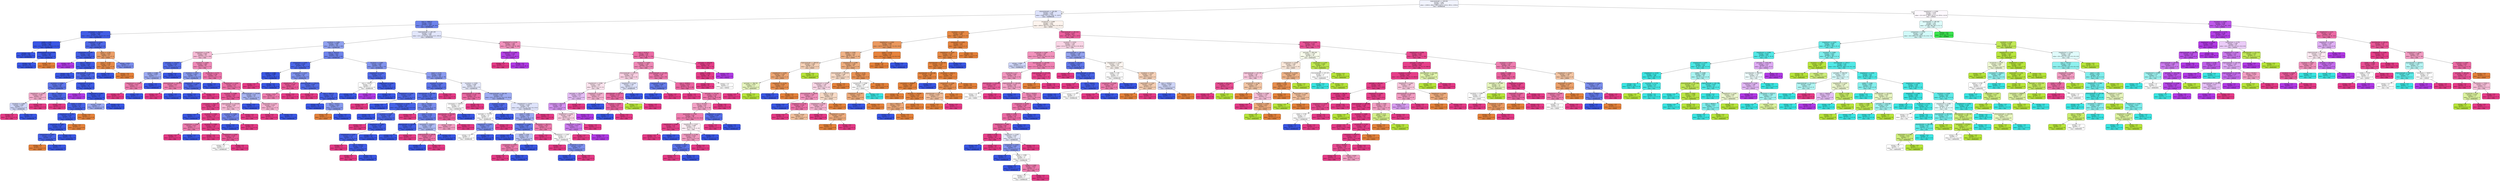 digraph Tree {
node [shape=box, style="filled, rounded", color="black", fontname="helvetica"] ;
edge [fontname="helvetica"] ;
0 [label="majoraxislength <= 328.426\nentropy = 2.661\nsamples = 4272\nvalue = [1004.0, 686.0, 288.0, 823.0, 1720.0, 945.0, 1339.0]\nclass = DERMASON", fillcolor="#f1f3fd"] ;
1 [label="minoraxislength <= 185.285\nentropy = 1.748\nsamples = 2561\nvalue = [1002, 59, 0, 6, 1720, 71, 1227]\nclass = DERMASON", fillcolor="#dde2fb"] ;
0 -> 1 [labeldistance=2.5, labelangle=45, headlabel="True"] ;
2 [label="area <= 34941.0\nentropy = 0.973\nsamples = 1305\nvalue = [32, 1, 0, 0, 1631, 69, 355]\nclass = DERMASON", fillcolor="#6d83ec"] ;
1 -> 2 ;
3 [label="convexarea <= 31278.0\nentropy = 0.283\nsamples = 796\nvalue = [30.0, 0.0, 0.0, 0.0, 1216.0, 8.0, 10.0]\nclass = DERMASON", fillcolor="#415de6"] ;
2 -> 3 ;
4 [label="solidity <= 0.99\nentropy = 0.025\nsamples = 489\nvalue = [2.0, 0.0, 0.0, 0.0, 795.0, 0.0, 0.0]\nclass = DERMASON", fillcolor="#3956e5"] ;
3 -> 4 ;
5 [label="entropy = 0.0\nsamples = 390\nvalue = [0, 0, 0, 0, 624, 0, 0]\nclass = DERMASON", fillcolor="#3956e5"] ;
4 -> 5 ;
6 [label="minoraxislength <= 175.834\nentropy = 0.091\nsamples = 99\nvalue = [2, 0, 0, 0, 171, 0, 0]\nclass = DERMASON", fillcolor="#3b58e5"] ;
4 -> 6 ;
7 [label="entropy = 0.0\nsamples = 98\nvalue = [0, 0, 0, 0, 171, 0, 0]\nclass = DERMASON", fillcolor="#3956e5"] ;
6 -> 7 ;
8 [label="entropy = 0.0\nsamples = 1\nvalue = [2, 0, 0, 0, 0, 0, 0]\nclass = SEKER", fillcolor="#e58139"] ;
6 -> 8 ;
9 [label="shapefactor2 <= 0.003\nentropy = 0.598\nsamples = 307\nvalue = [28, 0, 0, 0, 421, 8, 10]\nclass = DERMASON", fillcolor="#4e68e8"] ;
3 -> 9 ;
10 [label="compactness <= 0.749\nentropy = 0.351\nsamples = 286\nvalue = [4, 0, 0, 0, 416, 8, 9]\nclass = DERMASON", fillcolor="#435ee6"] ;
9 -> 10 ;
11 [label="entropy = 0.0\nsamples = 5\nvalue = [0, 0, 0, 0, 0, 6, 0]\nclass = HOROZ", fillcolor="#b139e5"] ;
10 -> 11 ;
12 [label="area <= 33627.5\nentropy = 0.265\nsamples = 281\nvalue = [4, 0, 0, 0, 416, 2, 9]\nclass = DERMASON", fillcolor="#405ce6"] ;
10 -> 12 ;
13 [label="entropy = 0.0\nsamples = 184\nvalue = [0, 0, 0, 0, 275, 0, 0]\nclass = DERMASON", fillcolor="#3956e5"] ;
12 -> 13 ;
14 [label="majoraxislength <= 255.942\nentropy = 0.585\nsamples = 97\nvalue = [4, 0, 0, 0, 141, 2, 9]\nclass = DERMASON", fillcolor="#4d67e8"] ;
12 -> 14 ;
15 [label="roundness <= 0.899\nentropy = 0.792\nsamples = 49\nvalue = [4, 0, 0, 0, 66, 0, 9]\nclass = DERMASON", fillcolor="#5e75ea"] ;
14 -> 15 ;
16 [label="shapefactor1 <= 0.008\nentropy = 0.946\nsamples = 6\nvalue = [0, 0, 0, 0, 4, 0, 7]\nclass = SIRA", fillcolor="#f4aacb"] ;
15 -> 16 ;
17 [label="roundness <= 0.889\nentropy = 0.985\nsamples = 5\nvalue = [0, 0, 0, 0, 4, 0, 3]\nclass = DERMASON", fillcolor="#ced5f8"] ;
16 -> 17 ;
18 [label="entropy = 0.0\nsamples = 2\nvalue = [0, 0, 0, 0, 0, 0, 3]\nclass = SIRA", fillcolor="#e53986"] ;
17 -> 18 ;
19 [label="entropy = 0.0\nsamples = 3\nvalue = [0, 0, 0, 0, 4, 0, 0]\nclass = DERMASON", fillcolor="#3956e5"] ;
17 -> 19 ;
20 [label="entropy = 0.0\nsamples = 1\nvalue = [0, 0, 0, 0, 0, 0, 4]\nclass = SIRA", fillcolor="#e53986"] ;
16 -> 20 ;
21 [label="area <= 33645.5\nentropy = 0.512\nsamples = 43\nvalue = [4, 0, 0, 0, 62, 0, 2]\nclass = DERMASON", fillcolor="#4c66e7"] ;
15 -> 21 ;
22 [label="entropy = 0.0\nsamples = 1\nvalue = [0, 0, 0, 0, 0, 0, 2]\nclass = SIRA", fillcolor="#e53986"] ;
21 -> 22 ;
23 [label="solidity <= 0.993\nentropy = 0.33\nsamples = 42\nvalue = [4, 0, 0, 0, 62, 0, 0]\nclass = DERMASON", fillcolor="#4661e7"] ;
21 -> 23 ;
24 [label="shapefactor3 <= 0.755\nentropy = 0.201\nsamples = 41\nvalue = [2, 0, 0, 0, 62, 0, 0]\nclass = DERMASON", fillcolor="#3f5be6"] ;
23 -> 24 ;
25 [label="eccentricity <= 0.683\nentropy = 0.118\nsamples = 40\nvalue = [1, 0, 0, 0, 62, 0, 0]\nclass = DERMASON", fillcolor="#3c59e5"] ;
24 -> 25 ;
26 [label="compactness <= 0.857\nentropy = 0.353\nsamples = 8\nvalue = [1, 0, 0, 0, 14, 0, 0]\nclass = DERMASON", fillcolor="#4762e7"] ;
25 -> 26 ;
27 [label="entropy = 0.0\nsamples = 1\nvalue = [1, 0, 0, 0, 0, 0, 0]\nclass = SEKER", fillcolor="#e58139"] ;
26 -> 27 ;
28 [label="entropy = 0.0\nsamples = 7\nvalue = [0, 0, 0, 0, 14, 0, 0]\nclass = DERMASON", fillcolor="#3956e5"] ;
26 -> 28 ;
29 [label="entropy = 0.0\nsamples = 32\nvalue = [0, 0, 0, 0, 48, 0, 0]\nclass = DERMASON", fillcolor="#3956e5"] ;
25 -> 29 ;
30 [label="entropy = 0.0\nsamples = 1\nvalue = [1, 0, 0, 0, 0, 0, 0]\nclass = SEKER", fillcolor="#e58139"] ;
24 -> 30 ;
31 [label="entropy = 0.0\nsamples = 1\nvalue = [2, 0, 0, 0, 0, 0, 0]\nclass = SEKER", fillcolor="#e58139"] ;
23 -> 31 ;
32 [label="compactness <= 0.757\nentropy = 0.174\nsamples = 48\nvalue = [0, 0, 0, 0, 75, 2, 0]\nclass = DERMASON", fillcolor="#3e5be6"] ;
14 -> 32 ;
33 [label="entropy = 0.0\nsamples = 1\nvalue = [0, 0, 0, 0, 0, 1, 0]\nclass = HOROZ", fillcolor="#b139e5"] ;
32 -> 33 ;
34 [label="shapefactor4 <= 0.992\nentropy = 0.101\nsamples = 47\nvalue = [0, 0, 0, 0, 75, 1, 0]\nclass = DERMASON", fillcolor="#3c58e5"] ;
32 -> 34 ;
35 [label="entropy = 0.918\nsamples = 2\nvalue = [0, 0, 0, 0, 2, 1, 0]\nclass = DERMASON", fillcolor="#9caaf2"] ;
34 -> 35 ;
36 [label="entropy = 0.0\nsamples = 45\nvalue = [0, 0, 0, 0, 73, 0, 0]\nclass = DERMASON", fillcolor="#3956e5"] ;
34 -> 36 ;
37 [label="extent <= 0.792\nentropy = 0.852\nsamples = 21\nvalue = [24, 0, 0, 0, 5, 0, 1]\nclass = SEKER", fillcolor="#eb9f69"] ;
9 -> 37 ;
38 [label="extent <= 0.745\nentropy = 0.391\nsamples = 19\nvalue = [24, 0, 0, 0, 2, 0, 0]\nclass = SEKER", fillcolor="#e78c49"] ;
37 -> 38 ;
39 [label="entropy = 0.0\nsamples = 2\nvalue = [0, 0, 0, 0, 2, 0, 0]\nclass = DERMASON", fillcolor="#3956e5"] ;
38 -> 39 ;
40 [label="entropy = 0.0\nsamples = 17\nvalue = [24, 0, 0, 0, 0, 0, 0]\nclass = SEKER", fillcolor="#e58139"] ;
38 -> 40 ;
41 [label="entropy = 0.811\nsamples = 2\nvalue = [0, 0, 0, 0, 3, 0, 1]\nclass = DERMASON", fillcolor="#7b8eee"] ;
37 -> 41 ;
42 [label="majoraxislength <= 285.109\nentropy = 1.335\nsamples = 509\nvalue = [2.0, 1.0, 0.0, 0.0, 415.0, 61.0, 345.0]\nclass = DERMASON", fillcolor="#e2e6fb"] ;
2 -> 42 ;
43 [label="roundness <= 0.891\nentropy = 0.948\nsamples = 341\nvalue = [2, 0, 0, 0, 379, 2, 165]\nclass = DERMASON", fillcolor="#90a1f0"] ;
42 -> 43 ;
44 [label="compactness <= 0.785\nentropy = 0.967\nsamples = 79\nvalue = [0, 0, 0, 0, 52, 0, 80]\nclass = SIRA", fillcolor="#f6bad5"] ;
43 -> 44 ;
45 [label="perimeter <= 733.937\nentropy = 0.544\nsamples = 15\nvalue = [0, 0, 0, 0, 21, 0, 3]\nclass = DERMASON", fillcolor="#556ee9"] ;
44 -> 45 ;
46 [label="solidity <= 0.988\nentropy = 0.918\nsamples = 7\nvalue = [0, 0, 0, 0, 6, 0, 3]\nclass = DERMASON", fillcolor="#9caaf2"] ;
45 -> 46 ;
47 [label="shapefactor3 <= 0.608\nentropy = 0.811\nsamples = 4\nvalue = [0, 0, 0, 0, 1, 0, 3]\nclass = SIRA", fillcolor="#ee7bae"] ;
46 -> 47 ;
48 [label="entropy = 0.0\nsamples = 3\nvalue = [0, 0, 0, 0, 0, 0, 3]\nclass = SIRA", fillcolor="#e53986"] ;
47 -> 48 ;
49 [label="entropy = 0.0\nsamples = 1\nvalue = [0, 0, 0, 0, 1, 0, 0]\nclass = DERMASON", fillcolor="#3956e5"] ;
47 -> 49 ;
50 [label="entropy = 0.0\nsamples = 3\nvalue = [0, 0, 0, 0, 5, 0, 0]\nclass = DERMASON", fillcolor="#3956e5"] ;
46 -> 50 ;
51 [label="entropy = 0.0\nsamples = 8\nvalue = [0, 0, 0, 0, 15, 0, 0]\nclass = DERMASON", fillcolor="#3956e5"] ;
45 -> 51 ;
52 [label="roundness <= 0.856\nentropy = 0.865\nsamples = 64\nvalue = [0, 0, 0, 0, 31, 0, 77]\nclass = SIRA", fillcolor="#ef89b7"] ;
44 -> 52 ;
53 [label="roundness <= 0.833\nentropy = 0.863\nsamples = 10\nvalue = [0, 0, 0, 0, 10, 0, 4]\nclass = DERMASON", fillcolor="#889aef"] ;
52 -> 53 ;
54 [label="minoraxislength <= 183.097\nentropy = 0.811\nsamples = 3\nvalue = [0, 0, 0, 0, 1, 0, 3]\nclass = SIRA", fillcolor="#ee7bae"] ;
53 -> 54 ;
55 [label="entropy = 0.0\nsamples = 2\nvalue = [0, 0, 0, 0, 0, 0, 3]\nclass = SIRA", fillcolor="#e53986"] ;
54 -> 55 ;
56 [label="entropy = 0.0\nsamples = 1\nvalue = [0, 0, 0, 0, 1, 0, 0]\nclass = DERMASON", fillcolor="#3956e5"] ;
54 -> 56 ;
57 [label="shapefactor1 <= 0.007\nentropy = 0.469\nsamples = 7\nvalue = [0, 0, 0, 0, 9, 0, 1]\nclass = DERMASON", fillcolor="#4f69e8"] ;
53 -> 57 ;
58 [label="entropy = 0.0\nsamples = 6\nvalue = [0, 0, 0, 0, 9, 0, 0]\nclass = DERMASON", fillcolor="#3956e5"] ;
57 -> 58 ;
59 [label="entropy = 0.0\nsamples = 1\nvalue = [0, 0, 0, 0, 0, 0, 1]\nclass = SIRA", fillcolor="#e53986"] ;
57 -> 59 ;
60 [label="eccentricity <= 0.715\nentropy = 0.766\nsamples = 54\nvalue = [0, 0, 0, 0, 21, 0, 73]\nclass = SIRA", fillcolor="#ec72a9"] ;
52 -> 60 ;
61 [label="entropy = 0.0\nsamples = 1\nvalue = [0, 0, 0, 0, 2, 0, 0]\nclass = DERMASON", fillcolor="#3956e5"] ;
60 -> 61 ;
62 [label="shapefactor4 <= 0.997\nentropy = 0.735\nsamples = 53\nvalue = [0, 0, 0, 0, 19, 0, 73]\nclass = SIRA", fillcolor="#ec6da5"] ;
60 -> 62 ;
63 [label="roundness <= 0.886\nentropy = 0.552\nsamples = 43\nvalue = [0, 0, 0, 0, 10, 0, 68]\nclass = SIRA", fillcolor="#e95698"] ;
62 -> 63 ;
64 [label="convexarea <= 35537.5\nentropy = 0.286\nsamples = 34\nvalue = [0, 0, 0, 0, 3, 0, 57]\nclass = SIRA", fillcolor="#e6438c"] ;
63 -> 64 ;
65 [label="entropy = 0.0\nsamples = 1\nvalue = [0, 0, 0, 0, 1, 0, 0]\nclass = DERMASON", fillcolor="#3956e5"] ;
64 -> 65 ;
66 [label="roundness <= 0.864\nentropy = 0.214\nsamples = 33\nvalue = [0, 0, 0, 0, 2, 0, 57]\nclass = SIRA", fillcolor="#e6408a"] ;
64 -> 66 ;
67 [label="compactness <= 0.804\nentropy = 0.811\nsamples = 4\nvalue = [0, 0, 0, 0, 1, 0, 3]\nclass = SIRA", fillcolor="#ee7bae"] ;
66 -> 67 ;
68 [label="entropy = 0.0\nsamples = 3\nvalue = [0, 0, 0, 0, 0, 0, 3]\nclass = SIRA", fillcolor="#e53986"] ;
67 -> 68 ;
69 [label="entropy = 0.0\nsamples = 1\nvalue = [0, 0, 0, 0, 1, 0, 0]\nclass = DERMASON", fillcolor="#3956e5"] ;
67 -> 69 ;
70 [label="roundness <= 0.882\nentropy = 0.131\nsamples = 29\nvalue = [0, 0, 0, 0, 1, 0, 54]\nclass = SIRA", fillcolor="#e53d88"] ;
66 -> 70 ;
71 [label="entropy = 0.0\nsamples = 23\nvalue = [0, 0, 0, 0, 0, 0, 47]\nclass = SIRA", fillcolor="#e53986"] ;
70 -> 71 ;
72 [label="shapefactor2 <= 0.002\nentropy = 0.544\nsamples = 6\nvalue = [0, 0, 0, 0, 1, 0, 7]\nclass = SIRA", fillcolor="#e95597"] ;
70 -> 72 ;
73 [label="entropy = 1.0\nsamples = 2\nvalue = [0, 0, 0, 0, 1, 0, 1]\nclass = DERMASON", fillcolor="#ffffff"] ;
72 -> 73 ;
74 [label="entropy = 0.0\nsamples = 4\nvalue = [0, 0, 0, 0, 0, 0, 6]\nclass = SIRA", fillcolor="#e53986"] ;
72 -> 74 ;
75 [label="majoraxislength <= 276.029\nentropy = 0.964\nsamples = 9\nvalue = [0, 0, 0, 0, 7, 0, 11]\nclass = SIRA", fillcolor="#f6b7d3"] ;
63 -> 75 ;
76 [label="roundness <= 0.888\nentropy = 0.764\nsamples = 5\nvalue = [0, 0, 0, 0, 7, 0, 2]\nclass = DERMASON", fillcolor="#7286ec"] ;
75 -> 76 ;
77 [label="entropy = 0.0\nsamples = 3\nvalue = [0, 0, 0, 0, 7, 0, 0]\nclass = DERMASON", fillcolor="#3956e5"] ;
76 -> 77 ;
78 [label="entropy = 0.0\nsamples = 2\nvalue = [0, 0, 0, 0, 0, 0, 2]\nclass = SIRA", fillcolor="#e53986"] ;
76 -> 78 ;
79 [label="entropy = 0.0\nsamples = 4\nvalue = [0, 0, 0, 0, 0, 0, 9]\nclass = SIRA", fillcolor="#e53986"] ;
75 -> 79 ;
80 [label="minoraxislength <= 178.845\nentropy = 0.94\nsamples = 10\nvalue = [0, 0, 0, 0, 9, 0, 5]\nclass = DERMASON", fillcolor="#a7b4f3"] ;
62 -> 80 ;
81 [label="entropy = 0.0\nsamples = 5\nvalue = [0, 0, 0, 0, 6, 0, 0]\nclass = DERMASON", fillcolor="#3956e5"] ;
80 -> 81 ;
82 [label="aspectration <= 1.524\nentropy = 0.954\nsamples = 5\nvalue = [0, 0, 0, 0, 3, 0, 5]\nclass = SIRA", fillcolor="#f5b0cf"] ;
80 -> 82 ;
83 [label="entropy = 0.0\nsamples = 3\nvalue = [0, 0, 0, 0, 0, 0, 5]\nclass = SIRA", fillcolor="#e53986"] ;
82 -> 83 ;
84 [label="entropy = 0.0\nsamples = 2\nvalue = [0, 0, 0, 0, 3, 0, 0]\nclass = DERMASON", fillcolor="#3956e5"] ;
82 -> 84 ;
85 [label="area <= 36123.0\nentropy = 0.815\nsamples = 262\nvalue = [2, 0, 0, 0, 327, 2, 85]\nclass = DERMASON", fillcolor="#6e83ec"] ;
43 -> 85 ;
86 [label="compactness <= 0.835\nentropy = 0.504\nsamples = 81\nvalue = [2, 0, 0, 0, 118, 0, 10]\nclass = DERMASON", fillcolor="#4d67e8"] ;
85 -> 86 ;
87 [label="solidity <= 0.986\nentropy = 0.088\nsamples = 57\nvalue = [0, 0, 0, 0, 89, 0, 1]\nclass = DERMASON", fillcolor="#3b58e5"] ;
86 -> 87 ;
88 [label="entropy = 0.0\nsamples = 1\nvalue = [0, 0, 0, 0, 0, 0, 1]\nclass = SIRA", fillcolor="#e53986"] ;
87 -> 88 ;
89 [label="entropy = 0.0\nsamples = 56\nvalue = [0, 0, 0, 0, 89, 0, 0]\nclass = DERMASON", fillcolor="#3956e5"] ;
87 -> 89 ;
90 [label="compactness <= 0.837\nentropy = 1.037\nsamples = 24\nvalue = [2, 0, 0, 0, 29, 0, 9]\nclass = DERMASON", fillcolor="#7f92ee"] ;
86 -> 90 ;
91 [label="shapefactor3 <= 0.7\nentropy = 0.544\nsamples = 3\nvalue = [0, 0, 0, 0, 1, 0, 7]\nclass = SIRA", fillcolor="#e95597"] ;
90 -> 91 ;
92 [label="entropy = 0.811\nsamples = 2\nvalue = [0, 0, 0, 0, 1, 0, 3]\nclass = SIRA", fillcolor="#ee7bae"] ;
91 -> 92 ;
93 [label="entropy = 0.0\nsamples = 1\nvalue = [0, 0, 0, 0, 0, 0, 4]\nclass = SIRA", fillcolor="#e53986"] ;
91 -> 93 ;
94 [label="minoraxislength <= 178.217\nentropy = 0.669\nsamples = 21\nvalue = [2, 0, 0, 0, 28, 0, 2]\nclass = DERMASON", fillcolor="#536de8"] ;
90 -> 94 ;
95 [label="entropy = 0.0\nsamples = 1\nvalue = [0, 0, 0, 0, 0, 0, 2]\nclass = SIRA", fillcolor="#e53986"] ;
94 -> 95 ;
96 [label="area <= 35877.0\nentropy = 0.353\nsamples = 20\nvalue = [2, 0, 0, 0, 28, 0, 0]\nclass = DERMASON", fillcolor="#4762e7"] ;
94 -> 96 ;
97 [label="entropy = 0.0\nsamples = 16\nvalue = [0, 0, 0, 0, 23, 0, 0]\nclass = DERMASON", fillcolor="#3956e5"] ;
96 -> 97 ;
98 [label="area <= 35979.5\nentropy = 0.863\nsamples = 4\nvalue = [2, 0, 0, 0, 5, 0, 0]\nclass = DERMASON", fillcolor="#889aef"] ;
96 -> 98 ;
99 [label="entropy = 0.0\nsamples = 1\nvalue = [2, 0, 0, 0, 0, 0, 0]\nclass = SEKER", fillcolor="#e58139"] ;
98 -> 99 ;
100 [label="entropy = 0.0\nsamples = 3\nvalue = [0, 0, 0, 0, 5, 0, 0]\nclass = DERMASON", fillcolor="#3956e5"] ;
98 -> 100 ;
101 [label="roundness <= 0.895\nentropy = 0.887\nsamples = 181\nvalue = [0, 0, 0, 0, 209, 2, 75]\nclass = DERMASON", fillcolor="#8194ee"] ;
85 -> 101 ;
102 [label="shapefactor2 <= 0.002\nentropy = 0.575\nsamples = 17\nvalue = [0, 0, 0, 0, 26, 2, 1]\nclass = DERMASON", fillcolor="#4f69e8"] ;
101 -> 102 ;
103 [label="area <= 38781.0\nentropy = 1.0\nsamples = 3\nvalue = [0, 0, 0, 0, 2, 2, 0]\nclass = DERMASON", fillcolor="#ffffff"] ;
102 -> 103 ;
104 [label="entropy = 0.0\nsamples = 2\nvalue = [0, 0, 0, 0, 2, 0, 0]\nclass = DERMASON", fillcolor="#3956e5"] ;
103 -> 104 ;
105 [label="entropy = 0.0\nsamples = 1\nvalue = [0, 0, 0, 0, 0, 2, 0]\nclass = HOROZ", fillcolor="#b139e5"] ;
103 -> 105 ;
106 [label="shapefactor2 <= 0.002\nentropy = 0.242\nsamples = 14\nvalue = [0, 0, 0, 0, 24, 0, 1]\nclass = DERMASON", fillcolor="#415de6"] ;
102 -> 106 ;
107 [label="entropy = 0.0\nsamples = 7\nvalue = [0, 0, 0, 0, 14, 0, 0]\nclass = DERMASON", fillcolor="#3956e5"] ;
106 -> 107 ;
108 [label="shapefactor2 <= 0.002\nentropy = 0.439\nsamples = 7\nvalue = [0, 0, 0, 0, 10, 0, 1]\nclass = DERMASON", fillcolor="#4d67e8"] ;
106 -> 108 ;
109 [label="entropy = 0.0\nsamples = 1\nvalue = [0, 0, 0, 0, 0, 0, 1]\nclass = SIRA", fillcolor="#e53986"] ;
108 -> 109 ;
110 [label="entropy = 0.0\nsamples = 6\nvalue = [0, 0, 0, 0, 10, 0, 0]\nclass = DERMASON", fillcolor="#3956e5"] ;
108 -> 110 ;
111 [label="extent <= 0.775\nentropy = 0.866\nsamples = 164\nvalue = [0, 0, 0, 0, 183, 0, 74]\nclass = DERMASON", fillcolor="#899af0"] ;
101 -> 111 ;
112 [label="roundness <= 0.936\nentropy = 0.602\nsamples = 95\nvalue = [0, 0, 0, 0, 122, 0, 21]\nclass = DERMASON", fillcolor="#5b73e9"] ;
111 -> 112 ;
113 [label="equivdiameter <= 221.792\nentropy = 0.536\nsamples = 93\nvalue = [0, 0, 0, 0, 122, 0, 17]\nclass = DERMASON", fillcolor="#556ee9"] ;
112 -> 113 ;
114 [label="shapefactor2 <= 0.002\nentropy = 0.342\nsamples = 66\nvalue = [0.0, 0.0, 0.0, 0.0, 88.0, 0.0, 6.0]\nclass = DERMASON", fillcolor="#4662e7"] ;
113 -> 114 ;
115 [label="entropy = 0.0\nsamples = 21\nvalue = [0, 0, 0, 0, 29, 0, 0]\nclass = DERMASON", fillcolor="#3956e5"] ;
114 -> 115 ;
116 [label="roundness <= 0.901\nentropy = 0.444\nsamples = 45\nvalue = [0, 0, 0, 0, 59, 0, 6]\nclass = DERMASON", fillcolor="#4d67e8"] ;
114 -> 116 ;
117 [label="entropy = 0.0\nsamples = 3\nvalue = [0, 0, 0, 0, 0, 0, 4]\nclass = SIRA", fillcolor="#e53986"] ;
116 -> 117 ;
118 [label="shapefactor1 <= 0.007\nentropy = 0.208\nsamples = 42\nvalue = [0, 0, 0, 0, 59, 0, 2]\nclass = DERMASON", fillcolor="#405ce6"] ;
116 -> 118 ;
119 [label="shapefactor2 <= 0.002\nentropy = 0.337\nsamples = 22\nvalue = [0, 0, 0, 0, 30, 0, 2]\nclass = DERMASON", fillcolor="#4661e7"] ;
118 -> 119 ;
120 [label="entropy = 0.0\nsamples = 1\nvalue = [0, 0, 0, 0, 0, 0, 1]\nclass = SIRA", fillcolor="#e53986"] ;
119 -> 120 ;
121 [label="area <= 36702.0\nentropy = 0.206\nsamples = 21\nvalue = [0, 0, 0, 0, 30, 0, 1]\nclass = DERMASON", fillcolor="#405ce6"] ;
119 -> 121 ;
122 [label="entropy = 0.0\nsamples = 1\nvalue = [0, 0, 0, 0, 0, 0, 1]\nclass = SIRA", fillcolor="#e53986"] ;
121 -> 122 ;
123 [label="entropy = 0.0\nsamples = 20\nvalue = [0, 0, 0, 0, 30, 0, 0]\nclass = DERMASON", fillcolor="#3956e5"] ;
121 -> 123 ;
124 [label="entropy = 0.0\nsamples = 20\nvalue = [0, 0, 0, 0, 29, 0, 0]\nclass = DERMASON", fillcolor="#3956e5"] ;
118 -> 124 ;
125 [label="area <= 38728.5\nentropy = 0.802\nsamples = 27\nvalue = [0, 0, 0, 0, 34, 0, 11]\nclass = DERMASON", fillcolor="#798ded"] ;
113 -> 125 ;
126 [label="entropy = 0.0\nsamples = 2\nvalue = [0, 0, 0, 0, 0, 0, 3]\nclass = SIRA", fillcolor="#e53986"] ;
125 -> 126 ;
127 [label="extent <= 0.742\nentropy = 0.702\nsamples = 25\nvalue = [0, 0, 0, 0, 34, 0, 8]\nclass = DERMASON", fillcolor="#687eeb"] ;
125 -> 127 ;
128 [label="equivdiameter <= 226.561\nentropy = 0.258\nsamples = 15\nvalue = [0, 0, 0, 0, 22, 0, 1]\nclass = DERMASON", fillcolor="#425ee6"] ;
127 -> 128 ;
129 [label="entropy = 0.0\nsamples = 14\nvalue = [0, 0, 0, 0, 22, 0, 0]\nclass = DERMASON", fillcolor="#3956e5"] ;
128 -> 129 ;
130 [label="entropy = 0.0\nsamples = 1\nvalue = [0, 0, 0, 0, 0, 0, 1]\nclass = SIRA", fillcolor="#e53986"] ;
128 -> 130 ;
131 [label="convexarea <= 41002.5\nentropy = 0.949\nsamples = 10\nvalue = [0, 0, 0, 0, 12, 0, 7]\nclass = DERMASON", fillcolor="#acb9f4"] ;
127 -> 131 ;
132 [label="majoraxislength <= 269.84\nentropy = 0.764\nsamples = 6\nvalue = [0, 0, 0, 0, 2, 0, 7]\nclass = SIRA", fillcolor="#ec72a9"] ;
131 -> 132 ;
133 [label="entropy = 0.0\nsamples = 1\nvalue = [0, 0, 0, 0, 2, 0, 0]\nclass = DERMASON", fillcolor="#3956e5"] ;
132 -> 133 ;
134 [label="entropy = 0.0\nsamples = 5\nvalue = [0, 0, 0, 0, 0, 0, 7]\nclass = SIRA", fillcolor="#e53986"] ;
132 -> 134 ;
135 [label="entropy = 0.0\nsamples = 4\nvalue = [0, 0, 0, 0, 10, 0, 0]\nclass = DERMASON", fillcolor="#3956e5"] ;
131 -> 135 ;
136 [label="entropy = 0.0\nsamples = 2\nvalue = [0, 0, 0, 0, 0, 0, 4]\nclass = SIRA", fillcolor="#e53986"] ;
112 -> 136 ;
137 [label="roundness <= 0.905\nentropy = 0.996\nsamples = 69\nvalue = [0, 0, 0, 0, 61, 0, 53]\nclass = DERMASON", fillcolor="#e5e9fc"] ;
111 -> 137 ;
138 [label="minoraxislength <= 177.409\nentropy = 0.709\nsamples = 16\nvalue = [0, 0, 0, 0, 6, 0, 25]\nclass = SIRA", fillcolor="#eb69a3"] ;
137 -> 138 ;
139 [label="convexarea <= 37853.0\nentropy = 1.0\nsamples = 6\nvalue = [0, 0, 0, 0, 6, 0, 6]\nclass = DERMASON", fillcolor="#ffffff"] ;
138 -> 139 ;
140 [label="equivdiameter <= 215.847\nentropy = 0.592\nsamples = 4\nvalue = [0, 0, 0, 0, 1, 0, 6]\nclass = SIRA", fillcolor="#e95a9a"] ;
139 -> 140 ;
141 [label="entropy = 0.918\nsamples = 2\nvalue = [0, 0, 0, 0, 1, 0, 2]\nclass = SIRA", fillcolor="#f29cc2"] ;
140 -> 141 ;
142 [label="entropy = 0.0\nsamples = 2\nvalue = [0, 0, 0, 0, 0, 0, 4]\nclass = SIRA", fillcolor="#e53986"] ;
140 -> 142 ;
143 [label="entropy = 0.0\nsamples = 2\nvalue = [0, 0, 0, 0, 5, 0, 0]\nclass = DERMASON", fillcolor="#3956e5"] ;
139 -> 143 ;
144 [label="entropy = 0.0\nsamples = 10\nvalue = [0, 0, 0, 0, 0, 0, 19]\nclass = SIRA", fillcolor="#e53986"] ;
138 -> 144 ;
145 [label="majoraxislength <= 264.392\nentropy = 0.922\nsamples = 53\nvalue = [0.0, 0.0, 0.0, 0.0, 55.0, 0.0, 28.0]\nclass = DERMASON", fillcolor="#9eacf2"] ;
137 -> 145 ;
146 [label="roundness <= 0.918\nentropy = 0.491\nsamples = 17\nvalue = [0, 0, 0, 0, 25, 0, 3]\nclass = DERMASON", fillcolor="#516ae8"] ;
145 -> 146 ;
147 [label="perimeter <= 711.272\nentropy = 1.0\nsamples = 5\nvalue = [0, 0, 0, 0, 3, 0, 3]\nclass = DERMASON", fillcolor="#ffffff"] ;
146 -> 147 ;
148 [label="shapefactor2 <= 0.002\nentropy = 0.811\nsamples = 3\nvalue = [0, 0, 0, 0, 3, 0, 1]\nclass = DERMASON", fillcolor="#7b8eee"] ;
147 -> 148 ;
149 [label="entropy = 1.0\nsamples = 2\nvalue = [0, 0, 0, 0, 1, 0, 1]\nclass = DERMASON", fillcolor="#ffffff"] ;
148 -> 149 ;
150 [label="entropy = 0.0\nsamples = 1\nvalue = [0, 0, 0, 0, 2, 0, 0]\nclass = DERMASON", fillcolor="#3956e5"] ;
148 -> 150 ;
151 [label="entropy = 0.0\nsamples = 2\nvalue = [0, 0, 0, 0, 0, 0, 2]\nclass = SIRA", fillcolor="#e53986"] ;
147 -> 151 ;
152 [label="entropy = 0.0\nsamples = 12\nvalue = [0, 0, 0, 0, 22, 0, 0]\nclass = DERMASON", fillcolor="#3956e5"] ;
146 -> 152 ;
153 [label="shapefactor3 <= 0.679\nentropy = 0.994\nsamples = 36\nvalue = [0.0, 0.0, 0.0, 0.0, 30.0, 0.0, 25.0]\nclass = DERMASON", fillcolor="#dee3fb"] ;
145 -> 153 ;
154 [label="extent <= 0.805\nentropy = 0.918\nsamples = 31\nvalue = [0, 0, 0, 0, 30, 0, 15]\nclass = DERMASON", fillcolor="#9caaf2"] ;
153 -> 154 ;
155 [label="shapefactor3 <= 0.662\nentropy = 0.684\nsamples = 23\nvalue = [0, 0, 0, 0, 27, 0, 6]\nclass = DERMASON", fillcolor="#657ceb"] ;
154 -> 155 ;
156 [label="entropy = 0.0\nsamples = 13\nvalue = [0, 0, 0, 0, 18, 0, 0]\nclass = DERMASON", fillcolor="#3956e5"] ;
155 -> 156 ;
157 [label="solidity <= 0.99\nentropy = 0.971\nsamples = 10\nvalue = [0, 0, 0, 0, 9, 0, 6]\nclass = DERMASON", fillcolor="#bdc7f6"] ;
155 -> 157 ;
158 [label="compactness <= 0.824\nentropy = 0.811\nsamples = 6\nvalue = [0, 0, 0, 0, 2, 0, 6]\nclass = SIRA", fillcolor="#ee7bae"] ;
157 -> 158 ;
159 [label="entropy = 0.0\nsamples = 4\nvalue = [0, 0, 0, 0, 0, 0, 6]\nclass = SIRA", fillcolor="#e53986"] ;
158 -> 159 ;
160 [label="entropy = 0.0\nsamples = 2\nvalue = [0, 0, 0, 0, 2, 0, 0]\nclass = DERMASON", fillcolor="#3956e5"] ;
158 -> 160 ;
161 [label="entropy = 0.0\nsamples = 4\nvalue = [0, 0, 0, 0, 7, 0, 0]\nclass = DERMASON", fillcolor="#3956e5"] ;
157 -> 161 ;
162 [label="convexarea <= 38217.0\nentropy = 0.811\nsamples = 8\nvalue = [0, 0, 0, 0, 3, 0, 9]\nclass = SIRA", fillcolor="#ee7bae"] ;
154 -> 162 ;
163 [label="entropy = 0.0\nsamples = 3\nvalue = [0, 0, 0, 0, 0, 0, 6]\nclass = SIRA", fillcolor="#e53986"] ;
162 -> 163 ;
164 [label="shapefactor1 <= 0.007\nentropy = 1.0\nsamples = 5\nvalue = [0, 0, 0, 0, 3, 0, 3]\nclass = DERMASON", fillcolor="#ffffff"] ;
162 -> 164 ;
165 [label="entropy = 0.0\nsamples = 1\nvalue = [0, 0, 0, 0, 0, 0, 2]\nclass = SIRA", fillcolor="#e53986"] ;
164 -> 165 ;
166 [label="eccentricity <= 0.764\nentropy = 0.811\nsamples = 4\nvalue = [0, 0, 0, 0, 3, 0, 1]\nclass = DERMASON", fillcolor="#7b8eee"] ;
164 -> 166 ;
167 [label="entropy = 0.0\nsamples = 3\nvalue = [0, 0, 0, 0, 3, 0, 0]\nclass = DERMASON", fillcolor="#3956e5"] ;
166 -> 167 ;
168 [label="entropy = 0.0\nsamples = 1\nvalue = [0, 0, 0, 0, 0, 0, 1]\nclass = SIRA", fillcolor="#e53986"] ;
166 -> 168 ;
169 [label="entropy = 0.0\nsamples = 5\nvalue = [0, 0, 0, 0, 0, 0, 10]\nclass = SIRA", fillcolor="#e53986"] ;
153 -> 169 ;
170 [label="shapefactor3 <= 0.539\nentropy = 1.291\nsamples = 168\nvalue = [0, 1, 0, 0, 36, 59, 180]\nclass = SIRA", fillcolor="#f191bc"] ;
42 -> 170 ;
171 [label="shapefactor4 <= 0.982\nentropy = 0.242\nsamples = 27\nvalue = [0, 0, 0, 0, 0, 48, 2]\nclass = HOROZ", fillcolor="#b441e6"] ;
170 -> 171 ;
172 [label="entropy = 0.0\nsamples = 1\nvalue = [0, 0, 0, 0, 0, 0, 2]\nclass = SIRA", fillcolor="#e53986"] ;
171 -> 172 ;
173 [label="entropy = 0.0\nsamples = 26\nvalue = [0, 0, 0, 0, 0, 48, 0]\nclass = HOROZ", fillcolor="#b139e5"] ;
171 -> 173 ;
174 [label="area <= 42161.5\nentropy = 0.94\nsamples = 141\nvalue = [0, 1, 0, 0, 36, 11, 178]\nclass = SIRA", fillcolor="#ec6ba5"] ;
170 -> 174 ;
175 [label="roundness <= 0.859\nentropy = 1.148\nsamples = 91\nvalue = [0, 1, 0, 0, 36, 9, 105]\nclass = SIRA", fillcolor="#ef88b6"] ;
174 -> 175 ;
176 [label="minoraxislength <= 176.573\nentropy = 1.677\nsamples = 24\nvalue = [0, 1, 0, 0, 8, 9, 15]\nclass = SIRA", fillcolor="#f8cee1"] ;
175 -> 176 ;
177 [label="shapefactor4 <= 0.996\nentropy = 1.422\nsamples = 17\nvalue = [0, 0, 0, 0, 3, 9, 11]\nclass = SIRA", fillcolor="#fbe3ee"] ;
176 -> 177 ;
178 [label="perimeter <= 797.075\nentropy = 0.971\nsamples = 11\nvalue = [0, 0, 0, 0, 0, 9, 6]\nclass = HOROZ", fillcolor="#e5bdf6"] ;
177 -> 178 ;
179 [label="convexarea <= 40317.0\nentropy = 0.89\nsamples = 10\nvalue = [0, 0, 0, 0, 0, 9, 4]\nclass = HOROZ", fillcolor="#d491f1"] ;
178 -> 179 ;
180 [label="shapefactor2 <= 0.002\nentropy = 0.985\nsamples = 6\nvalue = [0, 0, 0, 0, 0, 3, 4]\nclass = SIRA", fillcolor="#f8cee1"] ;
179 -> 180 ;
181 [label="shapefactor2 <= 0.001\nentropy = 0.811\nsamples = 3\nvalue = [0, 0, 0, 0, 0, 3, 1]\nclass = HOROZ", fillcolor="#cb7bee"] ;
180 -> 181 ;
182 [label="entropy = 0.0\nsamples = 1\nvalue = [0, 0, 0, 0, 0, 0, 1]\nclass = SIRA", fillcolor="#e53986"] ;
181 -> 182 ;
183 [label="entropy = 0.0\nsamples = 2\nvalue = [0, 0, 0, 0, 0, 3, 0]\nclass = HOROZ", fillcolor="#b139e5"] ;
181 -> 183 ;
184 [label="entropy = 0.0\nsamples = 3\nvalue = [0, 0, 0, 0, 0, 0, 3]\nclass = SIRA", fillcolor="#e53986"] ;
180 -> 184 ;
185 [label="entropy = 0.0\nsamples = 4\nvalue = [0, 0, 0, 0, 0, 6, 0]\nclass = HOROZ", fillcolor="#b139e5"] ;
179 -> 185 ;
186 [label="entropy = 0.0\nsamples = 1\nvalue = [0, 0, 0, 0, 0, 0, 2]\nclass = SIRA", fillcolor="#e53986"] ;
178 -> 186 ;
187 [label="shapefactor2 <= 0.001\nentropy = 0.954\nsamples = 6\nvalue = [0, 0, 0, 0, 3, 0, 5]\nclass = SIRA", fillcolor="#f5b0cf"] ;
177 -> 187 ;
188 [label="entropy = 0.0\nsamples = 2\nvalue = [0, 0, 0, 0, 2, 0, 0]\nclass = DERMASON", fillcolor="#3956e5"] ;
187 -> 188 ;
189 [label="roundness <= 0.829\nentropy = 0.65\nsamples = 4\nvalue = [0, 0, 0, 0, 1, 0, 5]\nclass = SIRA", fillcolor="#ea619e"] ;
187 -> 189 ;
190 [label="entropy = 0.0\nsamples = 1\nvalue = [0, 0, 0, 0, 1, 0, 0]\nclass = DERMASON", fillcolor="#3956e5"] ;
189 -> 190 ;
191 [label="entropy = 0.0\nsamples = 3\nvalue = [0, 0, 0, 0, 0, 0, 5]\nclass = SIRA", fillcolor="#e53986"] ;
189 -> 191 ;
192 [label="shapefactor3 <= 0.593\nentropy = 1.361\nsamples = 7\nvalue = [0, 1, 0, 0, 5, 0, 4]\nclass = DERMASON", fillcolor="#dee3fb"] ;
176 -> 192 ;
193 [label="equivdiameter <= 230.317\nentropy = 0.722\nsamples = 4\nvalue = [0, 1, 0, 0, 0, 0, 4]\nclass = SIRA", fillcolor="#ec6aa4"] ;
192 -> 193 ;
194 [label="entropy = 0.0\nsamples = 1\nvalue = [0, 1, 0, 0, 0, 0, 0]\nclass = BARBUNYA", fillcolor="#b7e539"] ;
193 -> 194 ;
195 [label="entropy = 0.0\nsamples = 3\nvalue = [0, 0, 0, 0, 0, 0, 4]\nclass = SIRA", fillcolor="#e53986"] ;
193 -> 195 ;
196 [label="entropy = 0.0\nsamples = 3\nvalue = [0, 0, 0, 0, 5, 0, 0]\nclass = DERMASON", fillcolor="#3956e5"] ;
192 -> 196 ;
197 [label="minoraxislength <= 172.401\nentropy = 0.791\nsamples = 67\nvalue = [0, 0, 0, 0, 28, 0, 90]\nclass = SIRA", fillcolor="#ed77ac"] ;
175 -> 197 ;
198 [label="compactness <= 0.772\nentropy = 0.684\nsamples = 6\nvalue = [0, 0, 0, 0, 9, 0, 2]\nclass = DERMASON", fillcolor="#657ceb"] ;
197 -> 198 ;
199 [label="entropy = 0.0\nsamples = 5\nvalue = [0, 0, 0, 0, 9, 0, 0]\nclass = DERMASON", fillcolor="#3956e5"] ;
198 -> 199 ;
200 [label="entropy = 0.0\nsamples = 1\nvalue = [0, 0, 0, 0, 0, 0, 2]\nclass = SIRA", fillcolor="#e53986"] ;
198 -> 200 ;
201 [label="area <= 40385.5\nentropy = 0.675\nsamples = 61\nvalue = [0, 0, 0, 0, 19, 0, 88]\nclass = SIRA", fillcolor="#eb64a0"] ;
197 -> 201 ;
202 [label="entropy = 0.0\nsamples = 13\nvalue = [0, 0, 0, 0, 0, 0, 24]\nclass = SIRA", fillcolor="#e53986"] ;
201 -> 202 ;
203 [label="perimeter <= 773.161\nentropy = 0.776\nsamples = 48\nvalue = [0, 0, 0, 0, 19, 0, 64]\nclass = SIRA", fillcolor="#ed74aa"] ;
201 -> 203 ;
204 [label="area <= 41732.0\nentropy = 0.93\nsamples = 33\nvalue = [0, 0, 0, 0, 19, 0, 36]\nclass = SIRA", fillcolor="#f3a2c6"] ;
203 -> 204 ;
205 [label="aspectration <= 1.585\nentropy = 0.82\nsamples = 28\nvalue = [0.0, 0.0, 0.0, 0.0, 12.0, 0.0, 35.0]\nclass = SIRA", fillcolor="#ee7daf"] ;
204 -> 205 ;
206 [label="shapefactor4 <= 0.998\nentropy = 0.25\nsamples = 13\nvalue = [0, 0, 0, 0, 1, 0, 23]\nclass = SIRA", fillcolor="#e6428b"] ;
205 -> 206 ;
207 [label="entropy = 0.0\nsamples = 12\nvalue = [0, 0, 0, 0, 0, 0, 23]\nclass = SIRA", fillcolor="#e53986"] ;
206 -> 207 ;
208 [label="entropy = 0.0\nsamples = 1\nvalue = [0, 0, 0, 0, 1, 0, 0]\nclass = DERMASON", fillcolor="#3956e5"] ;
206 -> 208 ;
209 [label="shapefactor3 <= 0.627\nentropy = 0.999\nsamples = 15\nvalue = [0, 0, 0, 0, 11, 0, 12]\nclass = SIRA", fillcolor="#fdeff5"] ;
205 -> 209 ;
210 [label="compactness <= 0.784\nentropy = 0.918\nsamples = 14\nvalue = [0, 0, 0, 0, 6, 0, 12]\nclass = SIRA", fillcolor="#f29cc2"] ;
209 -> 210 ;
211 [label="roundness <= 0.871\nentropy = 0.592\nsamples = 7\nvalue = [0, 0, 0, 0, 6, 0, 1]\nclass = DERMASON", fillcolor="#5a72e9"] ;
210 -> 211 ;
212 [label="entropy = 0.0\nsamples = 1\nvalue = [0, 0, 0, 0, 0, 0, 1]\nclass = SIRA", fillcolor="#e53986"] ;
211 -> 212 ;
213 [label="entropy = 0.0\nsamples = 6\nvalue = [0, 0, 0, 0, 6, 0, 0]\nclass = DERMASON", fillcolor="#3956e5"] ;
211 -> 213 ;
214 [label="entropy = 0.0\nsamples = 7\nvalue = [0, 0, 0, 0, 0, 0, 11]\nclass = SIRA", fillcolor="#e53986"] ;
210 -> 214 ;
215 [label="entropy = 0.0\nsamples = 1\nvalue = [0, 0, 0, 0, 5, 0, 0]\nclass = DERMASON", fillcolor="#3956e5"] ;
209 -> 215 ;
216 [label="shapefactor1 <= 0.007\nentropy = 0.544\nsamples = 5\nvalue = [0, 0, 0, 0, 7, 0, 1]\nclass = DERMASON", fillcolor="#556ee9"] ;
204 -> 216 ;
217 [label="entropy = 0.0\nsamples = 1\nvalue = [0, 0, 0, 0, 0, 0, 1]\nclass = SIRA", fillcolor="#e53986"] ;
216 -> 217 ;
218 [label="entropy = 0.0\nsamples = 4\nvalue = [0, 0, 0, 0, 7, 0, 0]\nclass = DERMASON", fillcolor="#3956e5"] ;
216 -> 218 ;
219 [label="entropy = 0.0\nsamples = 15\nvalue = [0, 0, 0, 0, 0, 0, 28]\nclass = SIRA", fillcolor="#e53986"] ;
203 -> 219 ;
220 [label="perimeter <= 834.939\nentropy = 0.177\nsamples = 50\nvalue = [0, 0, 0, 0, 0, 2, 73]\nclass = SIRA", fillcolor="#e63e89"] ;
174 -> 220 ;
221 [label="solidity <= 0.991\nentropy = 0.103\nsamples = 49\nvalue = [0, 0, 0, 0, 0, 1, 73]\nclass = SIRA", fillcolor="#e53c88"] ;
220 -> 221 ;
222 [label="entropy = 0.0\nsamples = 47\nvalue = [0, 0, 0, 0, 0, 0, 72]\nclass = SIRA", fillcolor="#e53986"] ;
221 -> 222 ;
223 [label="entropy = 1.0\nsamples = 2\nvalue = [0, 0, 0, 0, 0, 1, 1]\nclass = HOROZ", fillcolor="#ffffff"] ;
221 -> 223 ;
224 [label="entropy = 0.0\nsamples = 1\nvalue = [0, 0, 0, 0, 0, 1, 0]\nclass = HOROZ", fillcolor="#b139e5"] ;
220 -> 224 ;
225 [label="eccentricity <= 0.684\nentropy = 1.411\nsamples = 1256\nvalue = [970.0, 58.0, 0.0, 6.0, 89.0, 2.0, 872.0]\nclass = SEKER", fillcolor="#fdf4ee"] ;
1 -> 225 ;
226 [label="roundness <= 0.932\nentropy = 0.382\nsamples = 603\nvalue = [909, 11, 0, 3, 20, 0, 15]\nclass = SEKER", fillcolor="#e68843"] ;
225 -> 226 ;
227 [label="shapefactor2 <= 0.002\nentropy = 0.981\nsamples = 131\nvalue = [167.0, 11.0, 0.0, 3.0, 7.0, 0.0, 14.0]\nclass = SEKER", fillcolor="#ea985e"] ;
226 -> 227 ;
228 [label="solidity <= 0.987\nentropy = 1.512\nsamples = 66\nvalue = [66, 11, 0, 3, 5, 0, 14]\nclass = SEKER", fillcolor="#efb286"] ;
227 -> 228 ;
229 [label="majoraxislength <= 289.022\nentropy = 1.458\nsamples = 24\nvalue = [20, 11, 0, 0, 2, 0, 2]\nclass = SEKER", fillcolor="#f5d0b5"] ;
228 -> 229 ;
230 [label="shapefactor4 <= 0.992\nentropy = 1.229\nsamples = 16\nvalue = [20, 3, 0, 0, 2, 0, 2]\nclass = SEKER", fillcolor="#eda673"] ;
229 -> 230 ;
231 [label="perimeter <= 788.792\nentropy = 0.971\nsamples = 3\nvalue = [0, 3, 0, 0, 0, 0, 2]\nclass = BARBUNYA", fillcolor="#e7f6bd"] ;
230 -> 231 ;
232 [label="entropy = 0.0\nsamples = 2\nvalue = [0, 0, 0, 0, 0, 0, 2]\nclass = SIRA", fillcolor="#e53986"] ;
231 -> 232 ;
233 [label="entropy = 0.0\nsamples = 1\nvalue = [0, 3, 0, 0, 0, 0, 0]\nclass = BARBUNYA", fillcolor="#b7e539"] ;
231 -> 233 ;
234 [label="shapefactor3 <= 0.741\nentropy = 0.439\nsamples = 13\nvalue = [20, 0, 0, 0, 2, 0, 0]\nclass = SEKER", fillcolor="#e88e4d"] ;
230 -> 234 ;
235 [label="entropy = 0.0\nsamples = 2\nvalue = [0, 0, 0, 0, 2, 0, 0]\nclass = DERMASON", fillcolor="#3956e5"] ;
234 -> 235 ;
236 [label="entropy = 0.0\nsamples = 11\nvalue = [20, 0, 0, 0, 0, 0, 0]\nclass = SEKER", fillcolor="#e58139"] ;
234 -> 236 ;
237 [label="entropy = 0.0\nsamples = 8\nvalue = [0, 8, 0, 0, 0, 0, 0]\nclass = BARBUNYA", fillcolor="#b7e539"] ;
229 -> 237 ;
238 [label="shapefactor4 <= 0.998\nentropy = 1.209\nsamples = 42\nvalue = [46, 0, 0, 3, 3, 0, 12]\nclass = SEKER", fillcolor="#eead7e"] ;
228 -> 238 ;
239 [label="minoraxislength <= 218.415\nentropy = 1.248\nsamples = 21\nvalue = [18, 0, 0, 0, 2, 0, 12]\nclass = SEKER", fillcolor="#f7d9c4"] ;
238 -> 239 ;
240 [label="shapefactor2 <= 0.002\nentropy = 1.326\nsamples = 16\nvalue = [9, 0, 0, 0, 2, 0, 12]\nclass = SIRA", fillcolor="#f9d5e5"] ;
239 -> 240 ;
241 [label="minoraxislength <= 196.81\nentropy = 1.309\nsamples = 7\nvalue = [2, 0, 0, 0, 2, 0, 7]\nclass = SIRA", fillcolor="#f191bc"] ;
240 -> 241 ;
242 [label="entropy = 0.0\nsamples = 1\nvalue = [0, 0, 0, 0, 2, 0, 0]\nclass = DERMASON", fillcolor="#3956e5"] ;
241 -> 242 ;
243 [label="shapefactor3 <= 0.745\nentropy = 0.764\nsamples = 6\nvalue = [2, 0, 0, 0, 0, 0, 7]\nclass = SIRA", fillcolor="#ec72a9"] ;
241 -> 243 ;
244 [label="entropy = 0.0\nsamples = 4\nvalue = [0, 0, 0, 0, 0, 0, 6]\nclass = SIRA", fillcolor="#e53986"] ;
243 -> 244 ;
245 [label="entropy = 0.918\nsamples = 2\nvalue = [2, 0, 0, 0, 0, 0, 1]\nclass = SEKER", fillcolor="#f2c09c"] ;
243 -> 245 ;
246 [label="extent <= 0.781\nentropy = 0.98\nsamples = 9\nvalue = [7, 0, 0, 0, 0, 0, 5]\nclass = SEKER", fillcolor="#f8dbc6"] ;
240 -> 246 ;
247 [label="shapefactor4 <= 0.996\nentropy = 0.954\nsamples = 6\nvalue = [3, 0, 0, 0, 0, 0, 5]\nclass = SIRA", fillcolor="#f5b0cf"] ;
246 -> 247 ;
248 [label="entropy = 0.0\nsamples = 3\nvalue = [0, 0, 0, 0, 0, 0, 4]\nclass = SIRA", fillcolor="#e53986"] ;
247 -> 248 ;
249 [label="shapefactor2 <= 0.002\nentropy = 0.811\nsamples = 3\nvalue = [3, 0, 0, 0, 0, 0, 1]\nclass = SEKER", fillcolor="#eeab7b"] ;
247 -> 249 ;
250 [label="entropy = 0.0\nsamples = 2\nvalue = [3, 0, 0, 0, 0, 0, 0]\nclass = SEKER", fillcolor="#e58139"] ;
249 -> 250 ;
251 [label="entropy = 0.0\nsamples = 1\nvalue = [0, 0, 0, 0, 0, 0, 1]\nclass = SIRA", fillcolor="#e53986"] ;
249 -> 251 ;
252 [label="entropy = 0.0\nsamples = 3\nvalue = [4, 0, 0, 0, 0, 0, 0]\nclass = SEKER", fillcolor="#e58139"] ;
246 -> 252 ;
253 [label="entropy = 0.0\nsamples = 5\nvalue = [9, 0, 0, 0, 0, 0, 0]\nclass = SEKER", fillcolor="#e58139"] ;
239 -> 253 ;
254 [label="extent <= 0.751\nentropy = 0.645\nsamples = 21\nvalue = [28, 0, 0, 3, 1, 0, 0]\nclass = SEKER", fillcolor="#e99254"] ;
238 -> 254 ;
255 [label="compactness <= 0.866\nentropy = 1.449\nsamples = 6\nvalue = [3, 0, 0, 3, 1, 0, 0]\nclass = SEKER", fillcolor="#ffffff"] ;
254 -> 255 ;
256 [label="shapefactor3 <= 0.739\nentropy = 0.811\nsamples = 4\nvalue = [3, 0, 0, 0, 1, 0, 0]\nclass = SEKER", fillcolor="#eeab7b"] ;
255 -> 256 ;
257 [label="entropy = 0.0\nsamples = 1\nvalue = [0, 0, 0, 0, 1, 0, 0]\nclass = DERMASON", fillcolor="#3956e5"] ;
256 -> 257 ;
258 [label="entropy = 0.0\nsamples = 3\nvalue = [3, 0, 0, 0, 0, 0, 0]\nclass = SEKER", fillcolor="#e58139"] ;
256 -> 258 ;
259 [label="entropy = 0.0\nsamples = 2\nvalue = [0, 0, 0, 3, 0, 0, 0]\nclass = CALI", fillcolor="#39e5e2"] ;
255 -> 259 ;
260 [label="entropy = 0.0\nsamples = 15\nvalue = [25, 0, 0, 0, 0, 0, 0]\nclass = SEKER", fillcolor="#e58139"] ;
254 -> 260 ;
261 [label="extent <= 0.795\nentropy = 0.138\nsamples = 65\nvalue = [101.0, 0.0, 0.0, 0.0, 2.0, 0.0, 0.0]\nclass = SEKER", fillcolor="#e6833d"] ;
227 -> 261 ;
262 [label="entropy = 0.0\nsamples = 64\nvalue = [101, 0, 0, 0, 0, 0, 0]\nclass = SEKER", fillcolor="#e58139"] ;
261 -> 262 ;
263 [label="entropy = 0.0\nsamples = 1\nvalue = [0, 0, 0, 0, 2, 0, 0]\nclass = DERMASON", fillcolor="#3956e5"] ;
261 -> 263 ;
264 [label="compactness <= 0.893\nentropy = 0.14\nsamples = 472\nvalue = [742, 0, 0, 0, 13, 0, 1]\nclass = SEKER", fillcolor="#e5833d"] ;
226 -> 264 ;
265 [label="shapefactor1 <= 0.007\nentropy = 0.319\nsamples = 161\nvalue = [250, 0, 0, 0, 13, 0, 1]\nclass = SEKER", fillcolor="#e68844"] ;
264 -> 265 ;
266 [label="equivdiameter <= 230.394\nentropy = 0.153\nsamples = 157\nvalue = [250, 0, 0, 0, 4, 0, 1]\nclass = SEKER", fillcolor="#e6843d"] ;
265 -> 266 ;
267 [label="equivdiameter <= 230.288\nentropy = 0.185\nsamples = 89\nvalue = [138, 0, 0, 0, 4, 0, 0]\nclass = SEKER", fillcolor="#e6853f"] ;
266 -> 267 ;
268 [label="convexarea <= 40688.0\nentropy = 0.062\nsamples = 88\nvalue = [138, 0, 0, 0, 1, 0, 0]\nclass = SEKER", fillcolor="#e5823a"] ;
267 -> 268 ;
269 [label="entropy = 0.0\nsamples = 68\nvalue = [113, 0, 0, 0, 0, 0, 0]\nclass = SEKER", fillcolor="#e58139"] ;
268 -> 269 ;
270 [label="perimeter <= 730.665\nentropy = 0.235\nsamples = 20\nvalue = [25, 0, 0, 0, 1, 0, 0]\nclass = SEKER", fillcolor="#e68641"] ;
268 -> 270 ;
271 [label="area <= 40421.5\nentropy = 0.811\nsamples = 3\nvalue = [3, 0, 0, 0, 1, 0, 0]\nclass = SEKER", fillcolor="#eeab7b"] ;
270 -> 271 ;
272 [label="entropy = 0.0\nsamples = 1\nvalue = [0, 0, 0, 0, 1, 0, 0]\nclass = DERMASON", fillcolor="#3956e5"] ;
271 -> 272 ;
273 [label="entropy = 0.0\nsamples = 2\nvalue = [3, 0, 0, 0, 0, 0, 0]\nclass = SEKER", fillcolor="#e58139"] ;
271 -> 273 ;
274 [label="entropy = 0.0\nsamples = 17\nvalue = [22, 0, 0, 0, 0, 0, 0]\nclass = SEKER", fillcolor="#e58139"] ;
270 -> 274 ;
275 [label="entropy = 0.0\nsamples = 1\nvalue = [0, 0, 0, 0, 3, 0, 0]\nclass = DERMASON", fillcolor="#3956e5"] ;
267 -> 275 ;
276 [label="convexarea <= 42657.0\nentropy = 0.073\nsamples = 68\nvalue = [112, 0, 0, 0, 0, 0, 1]\nclass = SEKER", fillcolor="#e5823b"] ;
266 -> 276 ;
277 [label="compactness <= 0.881\nentropy = 0.439\nsamples = 8\nvalue = [10, 0, 0, 0, 0, 0, 1]\nclass = SEKER", fillcolor="#e88e4d"] ;
276 -> 277 ;
278 [label="equivdiameter <= 231.753\nentropy = 0.918\nsamples = 3\nvalue = [2, 0, 0, 0, 0, 0, 1]\nclass = SEKER", fillcolor="#f2c09c"] ;
277 -> 278 ;
279 [label="entropy = 0.0\nsamples = 2\nvalue = [2, 0, 0, 0, 0, 0, 0]\nclass = SEKER", fillcolor="#e58139"] ;
278 -> 279 ;
280 [label="entropy = 0.0\nsamples = 1\nvalue = [0, 0, 0, 0, 0, 0, 1]\nclass = SIRA", fillcolor="#e53986"] ;
278 -> 280 ;
281 [label="entropy = 0.0\nsamples = 5\nvalue = [8, 0, 0, 0, 0, 0, 0]\nclass = SEKER", fillcolor="#e58139"] ;
277 -> 281 ;
282 [label="entropy = 0.0\nsamples = 60\nvalue = [102, 0, 0, 0, 0, 0, 0]\nclass = SEKER", fillcolor="#e58139"] ;
276 -> 282 ;
283 [label="entropy = 0.0\nsamples = 4\nvalue = [0, 0, 0, 0, 9, 0, 0]\nclass = DERMASON", fillcolor="#3956e5"] ;
265 -> 283 ;
284 [label="entropy = 0.0\nsamples = 311\nvalue = [492, 0, 0, 0, 0, 0, 0]\nclass = SEKER", fillcolor="#e58139"] ;
264 -> 284 ;
285 [label="majoraxislength <= 281.616\nentropy = 0.973\nsamples = 653\nvalue = [61, 47, 0, 3, 69, 2, 857]\nclass = SIRA", fillcolor="#ea5e9d"] ;
225 -> 285 ;
286 [label="roundness <= 0.918\nentropy = 1.316\nsamples = 103\nvalue = [13.0, 0.0, 0.0, 0.0, 62.0, 0.0, 82.0]\nclass = SIRA", fillcolor="#fad5e6"] ;
285 -> 286 ;
287 [label="eccentricity <= 0.687\nentropy = 1.104\nsamples = 65\nvalue = [5.0, 0.0, 0.0, 0.0, 29.0, 0.0, 71.0]\nclass = SIRA", fillcolor="#f192bc"] ;
286 -> 287 ;
288 [label="entropy = 0.985\nsamples = 2\nvalue = [3, 0, 0, 0, 4, 0, 0]\nclass = DERMASON", fillcolor="#ced5f8"] ;
287 -> 288 ;
289 [label="equivdiameter <= 230.982\nentropy = 0.954\nsamples = 63\nvalue = [2.0, 0.0, 0.0, 0.0, 25.0, 0.0, 71.0]\nclass = SIRA", fillcolor="#ef82b3"] ;
287 -> 289 ;
290 [label="eccentricity <= 0.7\nentropy = 0.981\nsamples = 52\nvalue = [1, 0, 0, 0, 25, 0, 55]\nclass = SIRA", fillcolor="#f195be"] ;
289 -> 290 ;
291 [label="equivdiameter <= 219.969\nentropy = 0.817\nsamples = 6\nvalue = [1, 0, 0, 0, 1, 0, 10]\nclass = SIRA", fillcolor="#ea5d9c"] ;
290 -> 291 ;
292 [label="entropy = 1.0\nsamples = 2\nvalue = [1, 0, 0, 0, 1, 0, 0]\nclass = SEKER", fillcolor="#ffffff"] ;
291 -> 292 ;
293 [label="entropy = 0.0\nsamples = 4\nvalue = [0, 0, 0, 0, 0, 0, 10]\nclass = SIRA", fillcolor="#e53986"] ;
291 -> 293 ;
294 [label="majoraxislength <= 264.695\nentropy = 0.932\nsamples = 46\nvalue = [0, 0, 0, 0, 24, 0, 45]\nclass = SIRA", fillcolor="#f3a3c7"] ;
290 -> 294 ;
295 [label="entropy = 0.0\nsamples = 3\nvalue = [0, 0, 0, 0, 6, 0, 0]\nclass = DERMASON", fillcolor="#3956e5"] ;
294 -> 295 ;
296 [label="area <= 41639.0\nentropy = 0.863\nsamples = 43\nvalue = [0, 0, 0, 0, 18, 0, 45]\nclass = SIRA", fillcolor="#ef88b6"] ;
294 -> 296 ;
297 [label="compactness <= 0.839\nentropy = 0.768\nsamples = 41\nvalue = [0, 0, 0, 0, 13, 0, 45]\nclass = SIRA", fillcolor="#ed72a9"] ;
296 -> 297 ;
298 [label="solidity <= 0.991\nentropy = 0.715\nsamples = 39\nvalue = [0, 0, 0, 0, 11, 0, 45]\nclass = SIRA", fillcolor="#eb69a4"] ;
297 -> 298 ;
299 [label="shapefactor4 <= 0.997\nentropy = 0.65\nsamples = 37\nvalue = [0, 0, 0, 0, 9, 0, 45]\nclass = SIRA", fillcolor="#ea619e"] ;
298 -> 299 ;
300 [label="solidity <= 0.98\nentropy = 0.172\nsamples = 26\nvalue = [0, 0, 0, 0, 1, 0, 38]\nclass = SIRA", fillcolor="#e63e89"] ;
299 -> 300 ;
301 [label="entropy = 0.0\nsamples = 1\nvalue = [0, 0, 0, 0, 1, 0, 0]\nclass = DERMASON", fillcolor="#3956e5"] ;
300 -> 301 ;
302 [label="entropy = 0.0\nsamples = 25\nvalue = [0, 0, 0, 0, 0, 0, 38]\nclass = SIRA", fillcolor="#e53986"] ;
300 -> 302 ;
303 [label="shapefactor1 <= 0.007\nentropy = 0.997\nsamples = 11\nvalue = [0, 0, 0, 0, 8, 0, 7]\nclass = DERMASON", fillcolor="#e6eafc"] ;
299 -> 303 ;
304 [label="compactness <= 0.821\nentropy = 0.845\nsamples = 9\nvalue = [0, 0, 0, 0, 8, 0, 3]\nclass = DERMASON", fillcolor="#8395ef"] ;
303 -> 304 ;
305 [label="entropy = 0.0\nsamples = 3\nvalue = [0, 0, 0, 0, 5, 0, 0]\nclass = DERMASON", fillcolor="#3956e5"] ;
304 -> 305 ;
306 [label="solidity <= 0.988\nentropy = 1.0\nsamples = 6\nvalue = [0, 0, 0, 0, 3, 0, 3]\nclass = DERMASON", fillcolor="#ffffff"] ;
304 -> 306 ;
307 [label="entropy = 0.0\nsamples = 2\nvalue = [0, 0, 0, 0, 2, 0, 0]\nclass = DERMASON", fillcolor="#3956e5"] ;
306 -> 307 ;
308 [label="solidity <= 0.989\nentropy = 0.811\nsamples = 4\nvalue = [0, 0, 0, 0, 1, 0, 3]\nclass = SIRA", fillcolor="#ee7bae"] ;
306 -> 308 ;
309 [label="entropy = 1.0\nsamples = 2\nvalue = [0, 0, 0, 0, 1, 0, 1]\nclass = DERMASON", fillcolor="#ffffff"] ;
308 -> 309 ;
310 [label="entropy = 0.0\nsamples = 2\nvalue = [0, 0, 0, 0, 0, 0, 2]\nclass = SIRA", fillcolor="#e53986"] ;
308 -> 310 ;
311 [label="entropy = 0.0\nsamples = 2\nvalue = [0, 0, 0, 0, 0, 0, 4]\nclass = SIRA", fillcolor="#e53986"] ;
303 -> 311 ;
312 [label="entropy = 0.0\nsamples = 2\nvalue = [0, 0, 0, 0, 2, 0, 0]\nclass = DERMASON", fillcolor="#3956e5"] ;
298 -> 312 ;
313 [label="entropy = 0.0\nsamples = 2\nvalue = [0, 0, 0, 0, 2, 0, 0]\nclass = DERMASON", fillcolor="#3956e5"] ;
297 -> 313 ;
314 [label="entropy = 0.0\nsamples = 2\nvalue = [0, 0, 0, 0, 5, 0, 0]\nclass = DERMASON", fillcolor="#3956e5"] ;
296 -> 314 ;
315 [label="majoraxislength <= 275.424\nentropy = 0.323\nsamples = 11\nvalue = [1, 0, 0, 0, 0, 0, 16]\nclass = SIRA", fillcolor="#e7458e"] ;
289 -> 315 ;
316 [label="entropy = 0.0\nsamples = 1\nvalue = [1, 0, 0, 0, 0, 0, 0]\nclass = SEKER", fillcolor="#e58139"] ;
315 -> 316 ;
317 [label="entropy = 0.0\nsamples = 10\nvalue = [0, 0, 0, 0, 0, 0, 16]\nclass = SIRA", fillcolor="#e53986"] ;
315 -> 317 ;
318 [label="minoraxislength <= 191.318\nentropy = 1.306\nsamples = 38\nvalue = [8, 0, 0, 0, 33, 0, 11]\nclass = DERMASON", fillcolor="#95a4f1"] ;
286 -> 318 ;
319 [label="perimeter <= 715.165\nentropy = 0.637\nsamples = 20\nvalue = [0, 0, 0, 0, 26, 0, 5]\nclass = DERMASON", fillcolor="#5f76ea"] ;
318 -> 319 ;
320 [label="entropy = 0.0\nsamples = 2\nvalue = [0, 0, 0, 0, 0, 0, 3]\nclass = SIRA", fillcolor="#e53986"] ;
319 -> 320 ;
321 [label="minoraxislength <= 185.501\nentropy = 0.371\nsamples = 18\nvalue = [0, 0, 0, 0, 26, 0, 2]\nclass = DERMASON", fillcolor="#4863e7"] ;
319 -> 321 ;
322 [label="entropy = 0.0\nsamples = 1\nvalue = [0, 0, 0, 0, 0, 0, 1]\nclass = SIRA", fillcolor="#e53986"] ;
321 -> 322 ;
323 [label="area <= 40839.5\nentropy = 0.229\nsamples = 17\nvalue = [0, 0, 0, 0, 26, 0, 1]\nclass = DERMASON", fillcolor="#415de6"] ;
321 -> 323 ;
324 [label="entropy = 0.0\nsamples = 15\nvalue = [0, 0, 0, 0, 25, 0, 0]\nclass = DERMASON", fillcolor="#3956e5"] ;
323 -> 324 ;
325 [label="entropy = 1.0\nsamples = 2\nvalue = [0, 0, 0, 0, 1, 0, 1]\nclass = DERMASON", fillcolor="#ffffff"] ;
323 -> 325 ;
326 [label="shapefactor4 <= 0.997\nentropy = 1.575\nsamples = 18\nvalue = [8, 0, 0, 0, 7, 0, 6]\nclass = SEKER", fillcolor="#fdf6f1"] ;
318 -> 326 ;
327 [label="solidity <= 0.99\nentropy = 1.0\nsamples = 6\nvalue = [0, 0, 0, 0, 3, 0, 3]\nclass = DERMASON", fillcolor="#ffffff"] ;
326 -> 327 ;
328 [label="compactness <= 0.849\nentropy = 0.811\nsamples = 4\nvalue = [0, 0, 0, 0, 1, 0, 3]\nclass = SIRA", fillcolor="#ee7bae"] ;
327 -> 328 ;
329 [label="entropy = 0.0\nsamples = 3\nvalue = [0, 0, 0, 0, 0, 0, 3]\nclass = SIRA", fillcolor="#e53986"] ;
328 -> 329 ;
330 [label="entropy = 0.0\nsamples = 1\nvalue = [0, 0, 0, 0, 1, 0, 0]\nclass = DERMASON", fillcolor="#3956e5"] ;
328 -> 330 ;
331 [label="entropy = 0.0\nsamples = 2\nvalue = [0, 0, 0, 0, 2, 0, 0]\nclass = DERMASON", fillcolor="#3956e5"] ;
327 -> 331 ;
332 [label="roundness <= 0.936\nentropy = 1.457\nsamples = 12\nvalue = [8, 0, 0, 0, 4, 0, 3]\nclass = SEKER", fillcolor="#f6d1b7"] ;
326 -> 332 ;
333 [label="aspectration <= 1.405\nentropy = 0.954\nsamples = 6\nvalue = [5, 0, 0, 0, 0, 0, 3]\nclass = SEKER", fillcolor="#f5cdb0"] ;
332 -> 333 ;
334 [label="entropy = 0.0\nsamples = 4\nvalue = [5, 0, 0, 0, 0, 0, 0]\nclass = SEKER", fillcolor="#e58139"] ;
333 -> 334 ;
335 [label="entropy = 0.0\nsamples = 2\nvalue = [0, 0, 0, 0, 0, 0, 3]\nclass = SIRA", fillcolor="#e53986"] ;
333 -> 335 ;
336 [label="area <= 42050.5\nentropy = 0.985\nsamples = 6\nvalue = [3, 0, 0, 0, 4, 0, 0]\nclass = DERMASON", fillcolor="#ced5f8"] ;
332 -> 336 ;
337 [label="entropy = 0.0\nsamples = 3\nvalue = [0, 0, 0, 0, 4, 0, 0]\nclass = DERMASON", fillcolor="#3956e5"] ;
336 -> 337 ;
338 [label="entropy = 0.0\nsamples = 3\nvalue = [3, 0, 0, 0, 0, 0, 0]\nclass = SEKER", fillcolor="#e58139"] ;
336 -> 338 ;
339 [label="shapefactor1 <= 0.006\nentropy = 0.721\nsamples = 550\nvalue = [48, 47, 0, 3, 7, 2, 775]\nclass = SIRA", fillcolor="#e85296"] ;
285 -> 339 ;
340 [label="perimeter <= 890.209\nentropy = 1.716\nsamples = 36\nvalue = [20, 24, 0, 2, 0, 0, 15]\nclass = BARBUNYA", fillcolor="#f8fcec"] ;
339 -> 340 ;
341 [label="compactness <= 0.836\nentropy = 1.442\nsamples = 25\nvalue = [20, 6, 0, 0, 0, 0, 15]\nclass = SEKER", fillcolor="#fae7d9"] ;
340 -> 341 ;
342 [label="majoraxislength <= 315.787\nentropy = 1.28\nsamples = 16\nvalue = [10, 2, 0, 0, 0, 0, 15]\nclass = SIRA", fillcolor="#f7c5db"] ;
341 -> 342 ;
343 [label="perimeter <= 857.578\nentropy = 0.439\nsamples = 7\nvalue = [0, 1, 0, 0, 0, 0, 10]\nclass = SIRA", fillcolor="#e84d92"] ;
342 -> 343 ;
344 [label="entropy = 0.0\nsamples = 6\nvalue = [0, 0, 0, 0, 0, 0, 10]\nclass = SIRA", fillcolor="#e53986"] ;
343 -> 344 ;
345 [label="entropy = 0.0\nsamples = 1\nvalue = [0, 1, 0, 0, 0, 0, 0]\nclass = BARBUNYA", fillcolor="#b7e539"] ;
343 -> 345 ;
346 [label="eccentricity <= 0.748\nentropy = 1.198\nsamples = 9\nvalue = [10, 1, 0, 0, 0, 0, 5]\nclass = SEKER", fillcolor="#f3c6a5"] ;
342 -> 346 ;
347 [label="entropy = 0.0\nsamples = 3\nvalue = [7, 0, 0, 0, 0, 0, 0]\nclass = SEKER", fillcolor="#e58139"] ;
346 -> 347 ;
348 [label="roundness <= 0.889\nentropy = 1.352\nsamples = 6\nvalue = [3, 1, 0, 0, 0, 0, 5]\nclass = SIRA", fillcolor="#f6bdd7"] ;
346 -> 348 ;
349 [label="entropy = 0.0\nsamples = 3\nvalue = [0, 0, 0, 0, 0, 0, 5]\nclass = SIRA", fillcolor="#e53986"] ;
348 -> 349 ;
350 [label="roundness <= 0.899\nentropy = 0.811\nsamples = 3\nvalue = [3, 1, 0, 0, 0, 0, 0]\nclass = SEKER", fillcolor="#eeab7b"] ;
348 -> 350 ;
351 [label="entropy = 0.0\nsamples = 1\nvalue = [0, 1, 0, 0, 0, 0, 0]\nclass = BARBUNYA", fillcolor="#b7e539"] ;
350 -> 351 ;
352 [label="entropy = 0.0\nsamples = 2\nvalue = [3, 0, 0, 0, 0, 0, 0]\nclass = SEKER", fillcolor="#e58139"] ;
350 -> 352 ;
353 [label="shapefactor2 <= 0.002\nentropy = 0.863\nsamples = 9\nvalue = [10, 4, 0, 0, 0, 0, 0]\nclass = SEKER", fillcolor="#efb388"] ;
341 -> 353 ;
354 [label="solidity <= 0.99\nentropy = 0.439\nsamples = 8\nvalue = [10, 1, 0, 0, 0, 0, 0]\nclass = SEKER", fillcolor="#e88e4d"] ;
353 -> 354 ;
355 [label="entropy = 0.0\nsamples = 5\nvalue = [8, 0, 0, 0, 0, 0, 0]\nclass = SEKER", fillcolor="#e58139"] ;
354 -> 355 ;
356 [label="aspectration <= 1.409\nentropy = 0.918\nsamples = 3\nvalue = [2, 1, 0, 0, 0, 0, 0]\nclass = SEKER", fillcolor="#f2c09c"] ;
354 -> 356 ;
357 [label="entropy = 0.0\nsamples = 1\nvalue = [0, 1, 0, 0, 0, 0, 0]\nclass = BARBUNYA", fillcolor="#b7e539"] ;
356 -> 357 ;
358 [label="entropy = 0.0\nsamples = 2\nvalue = [2, 0, 0, 0, 0, 0, 0]\nclass = SEKER", fillcolor="#e58139"] ;
356 -> 358 ;
359 [label="entropy = 0.0\nsamples = 1\nvalue = [0, 3, 0, 0, 0, 0, 0]\nclass = BARBUNYA", fillcolor="#b7e539"] ;
353 -> 359 ;
360 [label="aspectration <= 1.419\nentropy = 0.469\nsamples = 11\nvalue = [0, 18, 0, 2, 0, 0, 0]\nclass = BARBUNYA", fillcolor="#bfe84f"] ;
340 -> 360 ;
361 [label="minoraxislength <= 225.323\nentropy = 1.0\nsamples = 3\nvalue = [0, 2, 0, 2, 0, 0, 0]\nclass = BARBUNYA", fillcolor="#ffffff"] ;
360 -> 361 ;
362 [label="entropy = 0.0\nsamples = 1\nvalue = [0, 0, 0, 2, 0, 0, 0]\nclass = CALI", fillcolor="#39e5e2"] ;
361 -> 362 ;
363 [label="entropy = 0.0\nsamples = 2\nvalue = [0, 2, 0, 0, 0, 0, 0]\nclass = BARBUNYA", fillcolor="#b7e539"] ;
361 -> 363 ;
364 [label="entropy = 0.0\nsamples = 8\nvalue = [0, 16, 0, 0, 0, 0, 0]\nclass = BARBUNYA", fillcolor="#b7e539"] ;
360 -> 364 ;
365 [label="shapefactor4 <= 0.998\nentropy = 0.505\nsamples = 514\nvalue = [28, 23, 0, 1, 7, 2, 760]\nclass = SIRA", fillcolor="#e7488f"] ;
339 -> 365 ;
366 [label="perimeter <= 872.159\nentropy = 0.279\nsamples = 429\nvalue = [6.0, 13.0, 0.0, 1.0, 2.0, 2.0, 668.0]\nclass = SIRA", fillcolor="#e6408a"] ;
365 -> 366 ;
367 [label="roundness <= 0.919\nentropy = 0.219\nsamples = 422\nvalue = [6.0, 6.0, 0.0, 1.0, 2.0, 2.0, 664.0]\nclass = SIRA", fillcolor="#e63e89"] ;
366 -> 367 ;
368 [label="perimeter <= 815.021\nentropy = 0.16\nsamples = 415\nvalue = [3, 6, 0, 1, 2, 0, 659]\nclass = SIRA", fillcolor="#e53d88"] ;
367 -> 368 ;
369 [label="perimeter <= 766.505\nentropy = 0.046\nsamples = 243\nvalue = [0, 0, 0, 0, 2, 0, 388]\nclass = SIRA", fillcolor="#e53a87"] ;
368 -> 369 ;
370 [label="shapefactor3 <= 0.645\nentropy = 0.371\nsamples = 17\nvalue = [0, 0, 0, 0, 2, 0, 26]\nclass = SIRA", fillcolor="#e7488f"] ;
369 -> 370 ;
371 [label="extent <= 0.782\nentropy = 1.0\nsamples = 3\nvalue = [0, 0, 0, 0, 2, 0, 2]\nclass = DERMASON", fillcolor="#ffffff"] ;
370 -> 371 ;
372 [label="entropy = 0.0\nsamples = 2\nvalue = [0, 0, 0, 0, 2, 0, 0]\nclass = DERMASON", fillcolor="#3956e5"] ;
371 -> 372 ;
373 [label="entropy = 0.0\nsamples = 1\nvalue = [0, 0, 0, 0, 0, 0, 2]\nclass = SIRA", fillcolor="#e53986"] ;
371 -> 373 ;
374 [label="entropy = 0.0\nsamples = 14\nvalue = [0, 0, 0, 0, 0, 0, 24]\nclass = SIRA", fillcolor="#e53986"] ;
370 -> 374 ;
375 [label="entropy = 0.0\nsamples = 226\nvalue = [0, 0, 0, 0, 0, 0, 362]\nclass = SIRA", fillcolor="#e53986"] ;
369 -> 375 ;
376 [label="shapefactor2 <= 0.002\nentropy = 0.268\nsamples = 172\nvalue = [3, 6, 0, 1, 0, 0, 271]\nclass = SIRA", fillcolor="#e6408a"] ;
368 -> 376 ;
377 [label="majoraxislength <= 300.082\nentropy = 0.108\nsamples = 162\nvalue = [1, 1, 0, 1, 0, 0, 259]\nclass = SIRA", fillcolor="#e53b87"] ;
376 -> 377 ;
378 [label="entropy = 0.0\nsamples = 1\nvalue = [0, 1, 0, 0, 0, 0, 0]\nclass = BARBUNYA", fillcolor="#b7e539"] ;
377 -> 378 ;
379 [label="roundness <= 0.888\nentropy = 0.073\nsamples = 161\nvalue = [1, 0, 0, 1, 0, 0, 259]\nclass = SIRA", fillcolor="#e53b87"] ;
377 -> 379 ;
380 [label="entropy = 0.0\nsamples = 113\nvalue = [0, 0, 0, 0, 0, 0, 195]\nclass = SIRA", fillcolor="#e53986"] ;
379 -> 380 ;
381 [label="eccentricity <= 0.797\nentropy = 0.226\nsamples = 48\nvalue = [1, 0, 0, 1, 0, 0, 64]\nclass = SIRA", fillcolor="#e63f8a"] ;
379 -> 381 ;
382 [label="convexarea <= 49057.0\nentropy = 0.115\nsamples = 47\nvalue = [0, 0, 0, 1, 0, 0, 64]\nclass = SIRA", fillcolor="#e53c88"] ;
381 -> 382 ;
383 [label="area <= 48346.0\nentropy = 0.391\nsamples = 10\nvalue = [0, 0, 0, 1, 0, 0, 12]\nclass = SIRA", fillcolor="#e74990"] ;
382 -> 383 ;
384 [label="entropy = 0.0\nsamples = 8\nvalue = [0, 0, 0, 0, 0, 0, 10]\nclass = SIRA", fillcolor="#e53986"] ;
383 -> 384 ;
385 [label="entropy = 0.918\nsamples = 2\nvalue = [0, 0, 0, 1, 0, 0, 2]\nclass = SIRA", fillcolor="#f29cc2"] ;
383 -> 385 ;
386 [label="entropy = 0.0\nsamples = 37\nvalue = [0, 0, 0, 0, 0, 0, 52]\nclass = SIRA", fillcolor="#e53986"] ;
382 -> 386 ;
387 [label="entropy = 0.0\nsamples = 1\nvalue = [1, 0, 0, 0, 0, 0, 0]\nclass = SEKER", fillcolor="#e58139"] ;
381 -> 387 ;
388 [label="solidity <= 0.987\nentropy = 1.267\nsamples = 10\nvalue = [2, 5, 0, 0, 0, 0, 12]\nclass = SIRA", fillcolor="#f29cc2"] ;
376 -> 388 ;
389 [label="extent <= 0.74\nentropy = 0.863\nsamples = 3\nvalue = [2, 5, 0, 0, 0, 0, 0]\nclass = BARBUNYA", fillcolor="#d4ef88"] ;
388 -> 389 ;
390 [label="entropy = 0.0\nsamples = 1\nvalue = [2, 0, 0, 0, 0, 0, 0]\nclass = SEKER", fillcolor="#e58139"] ;
389 -> 390 ;
391 [label="entropy = 0.0\nsamples = 2\nvalue = [0, 5, 0, 0, 0, 0, 0]\nclass = BARBUNYA", fillcolor="#b7e539"] ;
389 -> 391 ;
392 [label="entropy = 0.0\nsamples = 7\nvalue = [0, 0, 0, 0, 0, 0, 12]\nclass = SIRA", fillcolor="#e53986"] ;
388 -> 392 ;
393 [label="shapefactor3 <= 0.681\nentropy = 1.485\nsamples = 7\nvalue = [3, 0, 0, 0, 0, 2, 5]\nclass = SIRA", fillcolor="#f8c6dc"] ;
367 -> 393 ;
394 [label="minoraxislength <= 193.924\nentropy = 0.918\nsamples = 4\nvalue = [0, 0, 0, 0, 0, 2, 4]\nclass = SIRA", fillcolor="#f29cc2"] ;
393 -> 394 ;
395 [label="entropy = 0.918\nsamples = 2\nvalue = [0, 0, 0, 0, 0, 2, 1]\nclass = HOROZ", fillcolor="#d89cf2"] ;
394 -> 395 ;
396 [label="entropy = 0.0\nsamples = 2\nvalue = [0, 0, 0, 0, 0, 0, 3]\nclass = SIRA", fillcolor="#e53986"] ;
394 -> 396 ;
397 [label="shapefactor1 <= 0.006\nentropy = 0.811\nsamples = 3\nvalue = [3, 0, 0, 0, 0, 0, 1]\nclass = SEKER", fillcolor="#eeab7b"] ;
393 -> 397 ;
398 [label="entropy = 0.0\nsamples = 2\nvalue = [3, 0, 0, 0, 0, 0, 0]\nclass = SEKER", fillcolor="#e58139"] ;
397 -> 398 ;
399 [label="entropy = 0.0\nsamples = 1\nvalue = [0, 0, 0, 0, 0, 0, 1]\nclass = SIRA", fillcolor="#e53986"] ;
397 -> 399 ;
400 [label="equivdiameter <= 257.668\nentropy = 0.946\nsamples = 7\nvalue = [0, 7, 0, 0, 0, 0, 4]\nclass = BARBUNYA", fillcolor="#e0f4aa"] ;
366 -> 400 ;
401 [label="entropy = 0.0\nsamples = 5\nvalue = [0, 7, 0, 0, 0, 0, 0]\nclass = BARBUNYA", fillcolor="#b7e539"] ;
400 -> 401 ;
402 [label="entropy = 0.0\nsamples = 2\nvalue = [0, 0, 0, 0, 0, 0, 4]\nclass = SIRA", fillcolor="#e53986"] ;
400 -> 402 ;
403 [label="roundness <= 0.919\nentropy = 1.251\nsamples = 85\nvalue = [22, 10, 0, 0, 5, 0, 92]\nclass = SIRA", fillcolor="#ee7db0"] ;
365 -> 403 ;
404 [label="solidity <= 0.988\nentropy = 0.852\nsamples = 72\nvalue = [9, 10, 0, 0, 0, 0, 88]\nclass = SIRA", fillcolor="#ea609e"] ;
403 -> 404 ;
405 [label="perimeter <= 817.089\nentropy = 1.5\nsamples = 14\nvalue = [5, 10, 0, 0, 0, 0, 5]\nclass = BARBUNYA", fillcolor="#e7f6bd"] ;
404 -> 405 ;
406 [label="roundness <= 0.885\nentropy = 1.0\nsamples = 8\nvalue = [5, 0, 0, 0, 0, 0, 5]\nclass = SEKER", fillcolor="#ffffff"] ;
405 -> 406 ;
407 [label="entropy = 0.0\nsamples = 3\nvalue = [0, 0, 0, 0, 0, 0, 4]\nclass = SIRA", fillcolor="#e53986"] ;
406 -> 407 ;
408 [label="eccentricity <= 0.767\nentropy = 0.65\nsamples = 5\nvalue = [5, 0, 0, 0, 0, 0, 1]\nclass = SEKER", fillcolor="#ea9a61"] ;
406 -> 408 ;
409 [label="entropy = 0.0\nsamples = 4\nvalue = [5, 0, 0, 0, 0, 0, 0]\nclass = SEKER", fillcolor="#e58139"] ;
408 -> 409 ;
410 [label="entropy = 0.0\nsamples = 1\nvalue = [0, 0, 0, 0, 0, 0, 1]\nclass = SIRA", fillcolor="#e53986"] ;
408 -> 410 ;
411 [label="entropy = 0.0\nsamples = 6\nvalue = [0, 10, 0, 0, 0, 0, 0]\nclass = BARBUNYA", fillcolor="#b7e539"] ;
405 -> 411 ;
412 [label="shapefactor3 <= 0.622\nentropy = 0.269\nsamples = 58\nvalue = [4, 0, 0, 0, 0, 0, 83]\nclass = SIRA", fillcolor="#e6438c"] ;
404 -> 412 ;
413 [label="aspectration <= 1.612\nentropy = 0.667\nsamples = 16\nvalue = [4, 0, 0, 0, 0, 0, 19]\nclass = SIRA", fillcolor="#ea639f"] ;
412 -> 413 ;
414 [label="entropy = 0.0\nsamples = 2\nvalue = [4, 0, 0, 0, 0, 0, 0]\nclass = SEKER", fillcolor="#e58139"] ;
413 -> 414 ;
415 [label="entropy = 0.0\nsamples = 14\nvalue = [0, 0, 0, 0, 0, 0, 19]\nclass = SIRA", fillcolor="#e53986"] ;
413 -> 415 ;
416 [label="entropy = 0.0\nsamples = 42\nvalue = [0, 0, 0, 0, 0, 0, 64]\nclass = SIRA", fillcolor="#e53986"] ;
412 -> 416 ;
417 [label="shapefactor1 <= 0.007\nentropy = 1.381\nsamples = 13\nvalue = [13, 0, 0, 0, 5, 0, 4]\nclass = SEKER", fillcolor="#f3c4a2"] ;
403 -> 417 ;
418 [label="aspectration <= 1.441\nentropy = 0.722\nsamples = 9\nvalue = [12, 0, 0, 0, 0, 0, 3]\nclass = SEKER", fillcolor="#eca06a"] ;
417 -> 418 ;
419 [label="shapefactor1 <= 0.006\nentropy = 0.811\nsamples = 3\nvalue = [1, 0, 0, 0, 0, 0, 3]\nclass = SIRA", fillcolor="#ee7bae"] ;
418 -> 419 ;
420 [label="entropy = 1.0\nsamples = 2\nvalue = [1, 0, 0, 0, 0, 0, 1]\nclass = SEKER", fillcolor="#ffffff"] ;
419 -> 420 ;
421 [label="entropy = 0.0\nsamples = 1\nvalue = [0, 0, 0, 0, 0, 0, 2]\nclass = SIRA", fillcolor="#e53986"] ;
419 -> 421 ;
422 [label="entropy = 0.0\nsamples = 6\nvalue = [11, 0, 0, 0, 0, 0, 0]\nclass = SEKER", fillcolor="#e58139"] ;
418 -> 422 ;
423 [label="shapefactor1 <= 0.007\nentropy = 1.149\nsamples = 4\nvalue = [1, 0, 0, 0, 5, 0, 1]\nclass = DERMASON", fillcolor="#7b8eee"] ;
417 -> 423 ;
424 [label="area <= 41968.0\nentropy = 0.65\nsamples = 3\nvalue = [1, 0, 0, 0, 5, 0, 0]\nclass = DERMASON", fillcolor="#6178ea"] ;
423 -> 424 ;
425 [label="entropy = 0.0\nsamples = 2\nvalue = [0, 0, 0, 0, 5, 0, 0]\nclass = DERMASON", fillcolor="#3956e5"] ;
424 -> 425 ;
426 [label="entropy = 0.0\nsamples = 1\nvalue = [1, 0, 0, 0, 0, 0, 0]\nclass = SEKER", fillcolor="#e58139"] ;
424 -> 426 ;
427 [label="entropy = 0.0\nsamples = 1\nvalue = [0, 0, 0, 0, 0, 0, 1]\nclass = SIRA", fillcolor="#e53986"] ;
423 -> 427 ;
428 [label="shapefactor1 <= 0.006\nentropy = 2.076\nsamples = 1711\nvalue = [2.0, 627.0, 288.0, 817.0, 0.0, 874.0, 112.0]\nclass = HOROZ", fillcolor="#fdf9fe"] ;
0 -> 428 [labeldistance=2.5, labelangle=-45, headlabel="False"] ;
429 [label="equivdiameter <= 385.392\nentropy = 1.59\nsamples = 1075\nvalue = [0, 609, 288, 802, 0, 23, 7]\nclass = CALI", fillcolor="#ddfbfa"] ;
428 -> 429 ;
430 [label="compactness <= 0.782\nentropy = 1.128\nsamples = 895\nvalue = [0.0, 609.0, 0.0, 802.0, 0.0, 23.0, 7.0]\nclass = CALI", fillcolor="#d1f9f8"] ;
429 -> 430 ;
431 [label="shapefactor2 <= 0.001\nentropy = 0.838\nsamples = 561\nvalue = [0, 150, 0, 738, 0, 23, 3]\nclass = CALI", fillcolor="#67ebe9"] ;
430 -> 431 ;
432 [label="shapefactor1 <= 0.006\nentropy = 0.632\nsamples = 259\nvalue = [0, 30, 0, 371, 0, 19, 0]\nclass = CALI", fillcolor="#52e8e6"] ;
431 -> 432 ;
433 [label="shapefactor4 <= 0.995\nentropy = 0.373\nsamples = 238\nvalue = [0, 28, 0, 361, 0, 0, 0]\nclass = CALI", fillcolor="#48e7e4"] ;
432 -> 433 ;
434 [label="shapefactor3 <= 0.565\nentropy = 0.115\nsamples = 199\nvalue = [0, 5, 0, 320, 0, 0, 0]\nclass = CALI", fillcolor="#3ce5e2"] ;
433 -> 434 ;
435 [label="entropy = 0.0\nsamples = 146\nvalue = [0, 0, 0, 243, 0, 0, 0]\nclass = CALI", fillcolor="#39e5e2"] ;
434 -> 435 ;
436 [label="roundness <= 0.778\nentropy = 0.331\nsamples = 53\nvalue = [0, 5, 0, 77, 0, 0, 0]\nclass = CALI", fillcolor="#46e7e4"] ;
434 -> 436 ;
437 [label="entropy = 0.0\nsamples = 3\nvalue = [0, 5, 0, 0, 0, 0, 0]\nclass = BARBUNYA", fillcolor="#b7e539"] ;
436 -> 437 ;
438 [label="entropy = 0.0\nsamples = 50\nvalue = [0, 0, 0, 77, 0, 0, 0]\nclass = CALI", fillcolor="#39e5e2"] ;
436 -> 438 ;
439 [label="solidity <= 0.988\nentropy = 0.942\nsamples = 39\nvalue = [0, 23, 0, 41, 0, 0, 0]\nclass = CALI", fillcolor="#a8f4f2"] ;
433 -> 439 ;
440 [label="minoraxislength <= 217.696\nentropy = 0.575\nsamples = 14\nvalue = [0, 19, 0, 3, 0, 0, 0]\nclass = BARBUNYA", fillcolor="#c2e958"] ;
439 -> 440 ;
441 [label="entropy = 0.0\nsamples = 1\nvalue = [0, 0, 0, 2, 0, 0, 0]\nclass = CALI", fillcolor="#39e5e2"] ;
440 -> 441 ;
442 [label="extent <= 0.667\nentropy = 0.286\nsamples = 13\nvalue = [0, 19, 0, 1, 0, 0, 0]\nclass = BARBUNYA", fillcolor="#bbe643"] ;
440 -> 442 ;
443 [label="entropy = 0.0\nsamples = 1\nvalue = [0, 0, 0, 1, 0, 0, 0]\nclass = CALI", fillcolor="#39e5e2"] ;
442 -> 443 ;
444 [label="entropy = 0.0\nsamples = 12\nvalue = [0, 19, 0, 0, 0, 0, 0]\nclass = BARBUNYA", fillcolor="#b7e539"] ;
442 -> 444 ;
445 [label="majoraxislength <= 441.799\nentropy = 0.454\nsamples = 25\nvalue = [0, 4, 0, 38, 0, 0, 0]\nclass = CALI", fillcolor="#4ee8e5"] ;
439 -> 445 ;
446 [label="entropy = 0.0\nsamples = 21\nvalue = [0, 0, 0, 35, 0, 0, 0]\nclass = CALI", fillcolor="#39e5e2"] ;
445 -> 446 ;
447 [label="shapefactor2 <= 0.001\nentropy = 0.985\nsamples = 4\nvalue = [0, 4, 0, 3, 0, 0, 0]\nclass = BARBUNYA", fillcolor="#edf8ce"] ;
445 -> 447 ;
448 [label="area <= 98594.5\nentropy = 0.811\nsamples = 3\nvalue = [0, 1, 0, 3, 0, 0, 0]\nclass = CALI", fillcolor="#7beeec"] ;
447 -> 448 ;
449 [label="entropy = 0.0\nsamples = 2\nvalue = [0, 0, 0, 3, 0, 0, 0]\nclass = CALI", fillcolor="#39e5e2"] ;
448 -> 449 ;
450 [label="entropy = 0.0\nsamples = 1\nvalue = [0, 1, 0, 0, 0, 0, 0]\nclass = BARBUNYA", fillcolor="#b7e539"] ;
448 -> 450 ;
451 [label="entropy = 0.0\nsamples = 1\nvalue = [0, 3, 0, 0, 0, 0, 0]\nclass = BARBUNYA", fillcolor="#b7e539"] ;
447 -> 451 ;
452 [label="perimeter <= 1070.188\nentropy = 1.215\nsamples = 21\nvalue = [0, 2, 0, 10, 0, 19, 0]\nclass = HOROZ", fillcolor="#deaaf4"] ;
432 -> 452 ;
453 [label="equivdiameter <= 296.874\nentropy = 1.357\nsamples = 15\nvalue = [0, 2, 0, 10, 0, 9, 0]\nclass = CALI", fillcolor="#eefdfd"] ;
452 -> 453 ;
454 [label="shapefactor4 <= 0.992\nentropy = 1.366\nsamples = 12\nvalue = [0, 2, 0, 5, 0, 9, 0]\nclass = HOROZ", fillcolor="#e3b7f6"] ;
453 -> 454 ;
455 [label="entropy = 0.0\nsamples = 5\nvalue = [0, 0, 0, 0, 0, 8, 0]\nclass = HOROZ", fillcolor="#b139e5"] ;
454 -> 455 ;
456 [label="convexarea <= 67913.5\nentropy = 1.299\nsamples = 7\nvalue = [0, 2, 0, 5, 0, 1, 0]\nclass = CALI", fillcolor="#9cf2f0"] ;
454 -> 456 ;
457 [label="entropy = 0.0\nsamples = 5\nvalue = [0, 0, 0, 5, 0, 0, 0]\nclass = CALI", fillcolor="#39e5e2"] ;
456 -> 457 ;
458 [label="entropy = 0.918\nsamples = 2\nvalue = [0, 2, 0, 0, 0, 1, 0]\nclass = BARBUNYA", fillcolor="#dbf29c"] ;
456 -> 458 ;
459 [label="entropy = 0.0\nsamples = 3\nvalue = [0, 0, 0, 5, 0, 0, 0]\nclass = CALI", fillcolor="#39e5e2"] ;
453 -> 459 ;
460 [label="entropy = 0.0\nsamples = 6\nvalue = [0, 0, 0, 0, 0, 10, 0]\nclass = HOROZ", fillcolor="#b139e5"] ;
452 -> 460 ;
461 [label="roundness <= 0.806\nentropy = 0.915\nsamples = 302\nvalue = [0, 120, 0, 367, 0, 4, 3]\nclass = CALI", fillcolor="#7ceeec"] ;
431 -> 461 ;
462 [label="roundness <= 0.804\nentropy = 0.095\nsamples = 47\nvalue = [0, 81, 0, 1, 0, 0, 0]\nclass = BARBUNYA", fillcolor="#b8e53b"] ;
461 -> 462 ;
463 [label="entropy = 0.0\nsamples = 45\nvalue = [0, 78, 0, 0, 0, 0, 0]\nclass = BARBUNYA", fillcolor="#b7e539"] ;
462 -> 463 ;
464 [label="entropy = 0.811\nsamples = 2\nvalue = [0, 3, 0, 1, 0, 0, 0]\nclass = BARBUNYA", fillcolor="#cfee7b"] ;
462 -> 464 ;
465 [label="equivdiameter <= 278.17\nentropy = 0.59\nsamples = 255\nvalue = [0.0, 39.0, 0.0, 366.0, 0.0, 4.0, 3.0]\nclass = CALI", fillcolor="#51e8e6"] ;
461 -> 465 ;
466 [label="perimeter <= 926.559\nentropy = 1.873\nsamples = 13\nvalue = [0, 5, 0, 8, 0, 3, 3]\nclass = CALI", fillcolor="#d5f9f9"] ;
465 -> 466 ;
467 [label="majoraxislength <= 351.033\nentropy = 0.954\nsamples = 5\nvalue = [0, 0, 0, 5, 0, 0, 3]\nclass = CALI", fillcolor="#b0f5f3"] ;
466 -> 467 ;
468 [label="entropy = 0.0\nsamples = 3\nvalue = [0, 0, 0, 5, 0, 0, 0]\nclass = CALI", fillcolor="#39e5e2"] ;
467 -> 468 ;
469 [label="entropy = 0.0\nsamples = 2\nvalue = [0, 0, 0, 0, 0, 0, 3]\nclass = SIRA", fillcolor="#e53986"] ;
467 -> 469 ;
470 [label="shapefactor2 <= 0.001\nentropy = 1.539\nsamples = 8\nvalue = [0, 5, 0, 3, 0, 3, 0]\nclass = BARBUNYA", fillcolor="#edf8ce"] ;
466 -> 470 ;
471 [label="area <= 59429.0\nentropy = 0.971\nsamples = 4\nvalue = [0, 0, 0, 2, 0, 3, 0]\nclass = HOROZ", fillcolor="#e5bdf6"] ;
470 -> 471 ;
472 [label="entropy = 0.0\nsamples = 2\nvalue = [0, 0, 0, 2, 0, 0, 0]\nclass = CALI", fillcolor="#39e5e2"] ;
471 -> 472 ;
473 [label="entropy = 0.0\nsamples = 2\nvalue = [0, 0, 0, 0, 0, 3, 0]\nclass = HOROZ", fillcolor="#b139e5"] ;
471 -> 473 ;
474 [label="extent <= 0.708\nentropy = 0.65\nsamples = 4\nvalue = [0, 5, 0, 1, 0, 0, 0]\nclass = BARBUNYA", fillcolor="#c5ea61"] ;
470 -> 474 ;
475 [label="entropy = 0.0\nsamples = 1\nvalue = [0, 0, 0, 1, 0, 0, 0]\nclass = CALI", fillcolor="#39e5e2"] ;
474 -> 475 ;
476 [label="entropy = 0.0\nsamples = 3\nvalue = [0, 5, 0, 0, 0, 0, 0]\nclass = BARBUNYA", fillcolor="#b7e539"] ;
474 -> 476 ;
477 [label="shapefactor1 <= 0.005\nentropy = 0.45\nsamples = 242\nvalue = [0, 34, 0, 358, 0, 1, 0]\nclass = CALI", fillcolor="#4ce8e5"] ;
465 -> 477 ;
478 [label="solidity <= 0.986\nentropy = 0.851\nsamples = 24\nvalue = [0, 13, 0, 34, 0, 0, 0]\nclass = CALI", fillcolor="#85efed"] ;
477 -> 478 ;
479 [label="entropy = 0.0\nsamples = 14\nvalue = [0, 0, 0, 25, 0, 0, 0]\nclass = CALI", fillcolor="#39e5e2"] ;
478 -> 479 ;
480 [label="equivdiameter <= 322.619\nentropy = 0.976\nsamples = 10\nvalue = [0, 13, 0, 9, 0, 0, 0]\nclass = BARBUNYA", fillcolor="#e9f7c2"] ;
478 -> 480 ;
481 [label="solidity <= 0.989\nentropy = 0.469\nsamples = 4\nvalue = [0, 9, 0, 1, 0, 0, 0]\nclass = BARBUNYA", fillcolor="#bfe84f"] ;
480 -> 481 ;
482 [label="entropy = 0.0\nsamples = 3\nvalue = [0, 9, 0, 0, 0, 0, 0]\nclass = BARBUNYA", fillcolor="#b7e539"] ;
481 -> 482 ;
483 [label="entropy = 0.0\nsamples = 1\nvalue = [0, 0, 0, 1, 0, 0, 0]\nclass = CALI", fillcolor="#39e5e2"] ;
481 -> 483 ;
484 [label="perimeter <= 1126.048\nentropy = 0.918\nsamples = 6\nvalue = [0, 4, 0, 8, 0, 0, 0]\nclass = CALI", fillcolor="#9cf2f0"] ;
480 -> 484 ;
485 [label="entropy = 0.0\nsamples = 5\nvalue = [0, 0, 0, 8, 0, 0, 0]\nclass = CALI", fillcolor="#39e5e2"] ;
484 -> 485 ;
486 [label="entropy = 0.0\nsamples = 1\nvalue = [0, 4, 0, 0, 0, 0, 0]\nclass = BARBUNYA", fillcolor="#b7e539"] ;
484 -> 486 ;
487 [label="shapefactor4 <= 0.993\nentropy = 0.358\nsamples = 218\nvalue = [0, 21, 0, 324, 0, 1, 0]\nclass = CALI", fillcolor="#46e7e4"] ;
477 -> 487 ;
488 [label="shapefactor4 <= 0.991\nentropy = 0.044\nsamples = 129\nvalue = [0, 0, 0, 207, 0, 1, 0]\nclass = CALI", fillcolor="#3ae5e2"] ;
487 -> 488 ;
489 [label="entropy = 0.0\nsamples = 87\nvalue = [0, 0, 0, 140, 0, 0, 0]\nclass = CALI", fillcolor="#39e5e2"] ;
488 -> 489 ;
490 [label="eccentricity <= 0.793\nentropy = 0.111\nsamples = 42\nvalue = [0, 0, 0, 67, 0, 1, 0]\nclass = CALI", fillcolor="#3ce5e2"] ;
488 -> 490 ;
491 [label="entropy = 1.0\nsamples = 2\nvalue = [0, 0, 0, 1, 0, 1, 0]\nclass = CALI", fillcolor="#ffffff"] ;
490 -> 491 ;
492 [label="entropy = 0.0\nsamples = 40\nvalue = [0, 0, 0, 66, 0, 0, 0]\nclass = CALI", fillcolor="#39e5e2"] ;
490 -> 492 ;
493 [label="roundness <= 0.838\nentropy = 0.615\nsamples = 89\nvalue = [0, 21, 0, 117, 0, 0, 0]\nclass = CALI", fillcolor="#5deae7"] ;
487 -> 493 ;
494 [label="shapefactor4 <= 0.995\nentropy = 0.996\nsamples = 22\nvalue = [0, 18, 0, 21, 0, 0, 0]\nclass = CALI", fillcolor="#e3fbfb"] ;
493 -> 494 ;
495 [label="equivdiameter <= 303.424\nentropy = 0.773\nsamples = 13\nvalue = [0, 5, 0, 17, 0, 0, 0]\nclass = CALI", fillcolor="#73edeb"] ;
494 -> 495 ;
496 [label="equivdiameter <= 283.789\nentropy = 0.61\nsamples = 12\nvalue = [0, 3, 0, 17, 0, 0, 0]\nclass = CALI", fillcolor="#5ceae7"] ;
495 -> 496 ;
497 [label="aspectration <= 1.708\nentropy = 0.811\nsamples = 3\nvalue = [0, 3, 0, 1, 0, 0, 0]\nclass = BARBUNYA", fillcolor="#cfee7b"] ;
496 -> 497 ;
498 [label="entropy = 1.0\nsamples = 2\nvalue = [0, 1, 0, 1, 0, 0, 0]\nclass = BARBUNYA", fillcolor="#ffffff"] ;
497 -> 498 ;
499 [label="entropy = 0.0\nsamples = 1\nvalue = [0, 2, 0, 0, 0, 0, 0]\nclass = BARBUNYA", fillcolor="#b7e539"] ;
497 -> 499 ;
500 [label="entropy = 0.0\nsamples = 9\nvalue = [0, 0, 0, 16, 0, 0, 0]\nclass = CALI", fillcolor="#39e5e2"] ;
496 -> 500 ;
501 [label="entropy = 0.0\nsamples = 1\nvalue = [0, 2, 0, 0, 0, 0, 0]\nclass = BARBUNYA", fillcolor="#b7e539"] ;
495 -> 501 ;
502 [label="equivdiameter <= 307.747\nentropy = 0.787\nsamples = 9\nvalue = [0, 13, 0, 4, 0, 0, 0]\nclass = BARBUNYA", fillcolor="#cded76"] ;
494 -> 502 ;
503 [label="convexarea <= 67258.0\nentropy = 0.371\nsamples = 7\nvalue = [0, 13, 0, 1, 0, 0, 0]\nclass = BARBUNYA", fillcolor="#bde748"] ;
502 -> 503 ;
504 [label="entropy = 1.0\nsamples = 2\nvalue = [0, 1, 0, 1, 0, 0, 0]\nclass = BARBUNYA", fillcolor="#ffffff"] ;
503 -> 504 ;
505 [label="entropy = 0.0\nsamples = 5\nvalue = [0, 12, 0, 0, 0, 0, 0]\nclass = BARBUNYA", fillcolor="#b7e539"] ;
503 -> 505 ;
506 [label="entropy = 0.0\nsamples = 2\nvalue = [0, 0, 0, 3, 0, 0, 0]\nclass = CALI", fillcolor="#39e5e2"] ;
502 -> 506 ;
507 [label="shapefactor2 <= 0.001\nentropy = 0.196\nsamples = 67\nvalue = [0, 3, 0, 96, 0, 0, 0]\nclass = CALI", fillcolor="#3fe6e3"] ;
493 -> 507 ;
508 [label="entropy = 0.0\nsamples = 64\nvalue = [0, 0, 0, 94, 0, 0, 0]\nclass = CALI", fillcolor="#39e5e2"] ;
507 -> 508 ;
509 [label="minoraxislength <= 228.578\nentropy = 0.971\nsamples = 3\nvalue = [0, 3, 0, 2, 0, 0, 0]\nclass = BARBUNYA", fillcolor="#e7f6bd"] ;
507 -> 509 ;
510 [label="entropy = 0.0\nsamples = 2\nvalue = [0, 3, 0, 0, 0, 0, 0]\nclass = BARBUNYA", fillcolor="#b7e539"] ;
509 -> 510 ;
511 [label="entropy = 0.0\nsamples = 1\nvalue = [0, 0, 0, 2, 0, 0, 0]\nclass = CALI", fillcolor="#39e5e2"] ;
509 -> 511 ;
512 [label="roundness <= 0.86\nentropy = 0.596\nsamples = 334\nvalue = [0, 459, 0, 64, 0, 0, 4]\nclass = BARBUNYA", fillcolor="#c2e956"] ;
430 -> 512 ;
513 [label="shapefactor4 <= 0.99\nentropy = 0.161\nsamples = 265\nvalue = [0, 414, 0, 10, 0, 0, 0]\nclass = BARBUNYA", fillcolor="#b9e63e"] ;
512 -> 513 ;
514 [label="eccentricity <= 0.745\nentropy = 0.989\nsamples = 14\nvalue = [0, 9, 0, 7, 0, 0, 0]\nclass = BARBUNYA", fillcolor="#eff9d3"] ;
513 -> 514 ;
515 [label="entropy = 0.0\nsamples = 5\nvalue = [0, 6, 0, 0, 0, 0, 0]\nclass = BARBUNYA", fillcolor="#b7e539"] ;
514 -> 515 ;
516 [label="convexarea <= 72698.0\nentropy = 0.881\nsamples = 9\nvalue = [0, 3, 0, 7, 0, 0, 0]\nclass = CALI", fillcolor="#8ef0ee"] ;
514 -> 516 ;
517 [label="extent <= 0.708\nentropy = 1.0\nsamples = 5\nvalue = [0, 3, 0, 3, 0, 0, 0]\nclass = BARBUNYA", fillcolor="#ffffff"] ;
516 -> 517 ;
518 [label="entropy = 0.0\nsamples = 1\nvalue = [0, 0, 0, 2, 0, 0, 0]\nclass = CALI", fillcolor="#39e5e2"] ;
517 -> 518 ;
519 [label="aspectration <= 1.607\nentropy = 0.811\nsamples = 4\nvalue = [0, 3, 0, 1, 0, 0, 0]\nclass = BARBUNYA", fillcolor="#cfee7b"] ;
517 -> 519 ;
520 [label="entropy = 0.0\nsamples = 3\nvalue = [0, 3, 0, 0, 0, 0, 0]\nclass = BARBUNYA", fillcolor="#b7e539"] ;
519 -> 520 ;
521 [label="entropy = 0.0\nsamples = 1\nvalue = [0, 0, 0, 1, 0, 0, 0]\nclass = CALI", fillcolor="#39e5e2"] ;
519 -> 521 ;
522 [label="entropy = 0.0\nsamples = 4\nvalue = [0, 0, 0, 4, 0, 0, 0]\nclass = CALI", fillcolor="#39e5e2"] ;
516 -> 522 ;
523 [label="shapefactor4 <= 0.995\nentropy = 0.063\nsamples = 251\nvalue = [0, 405, 0, 3, 0, 0, 0]\nclass = BARBUNYA", fillcolor="#b8e53a"] ;
513 -> 523 ;
524 [label="aspectration <= 1.592\nentropy = 0.165\nsamples = 76\nvalue = [0, 120, 0, 3, 0, 0, 0]\nclass = BARBUNYA", fillcolor="#b9e63e"] ;
523 -> 524 ;
525 [label="entropy = 0.0\nsamples = 65\nvalue = [0, 103, 0, 0, 0, 0, 0]\nclass = BARBUNYA", fillcolor="#b7e539"] ;
524 -> 525 ;
526 [label="perimeter <= 1072.138\nentropy = 0.61\nsamples = 11\nvalue = [0, 17, 0, 3, 0, 0, 0]\nclass = BARBUNYA", fillcolor="#c4ea5c"] ;
524 -> 526 ;
527 [label="convexarea <= 69889.5\nentropy = 0.918\nsamples = 5\nvalue = [0, 6, 0, 3, 0, 0, 0]\nclass = BARBUNYA", fillcolor="#dbf29c"] ;
526 -> 527 ;
528 [label="entropy = 0.0\nsamples = 3\nvalue = [0, 6, 0, 0, 0, 0, 0]\nclass = BARBUNYA", fillcolor="#b7e539"] ;
527 -> 528 ;
529 [label="entropy = 0.0\nsamples = 2\nvalue = [0, 0, 0, 3, 0, 0, 0]\nclass = CALI", fillcolor="#39e5e2"] ;
527 -> 529 ;
530 [label="entropy = 0.0\nsamples = 6\nvalue = [0, 11, 0, 0, 0, 0, 0]\nclass = BARBUNYA", fillcolor="#b7e539"] ;
526 -> 530 ;
531 [label="entropy = 0.0\nsamples = 175\nvalue = [0, 285, 0, 0, 0, 0, 0]\nclass = BARBUNYA", fillcolor="#b7e539"] ;
523 -> 531 ;
532 [label="shapefactor2 <= 0.002\nentropy = 1.192\nsamples = 69\nvalue = [0.0, 45.0, 0.0, 54.0, 0.0, 0.0, 4.0]\nclass = CALI", fillcolor="#e0fbfb"] ;
512 -> 532 ;
533 [label="area <= 59214.5\nentropy = 1.101\nsamples = 55\nvalue = [0.0, 21.0, 0.0, 54.0, 0.0, 0.0, 4.0]\nclass = CALI", fillcolor="#8ef0ee"] ;
532 -> 533 ;
534 [label="shapefactor4 <= 0.998\nentropy = 0.918\nsamples = 5\nvalue = [0, 2, 0, 0, 0, 0, 4]\nclass = SIRA", fillcolor="#f29cc2"] ;
533 -> 534 ;
535 [label="solidity <= 0.989\nentropy = 0.722\nsamples = 4\nvalue = [0, 1, 0, 0, 0, 0, 4]\nclass = SIRA", fillcolor="#ec6aa4"] ;
534 -> 535 ;
536 [label="entropy = 0.0\nsamples = 2\nvalue = [0, 0, 0, 0, 0, 0, 3]\nclass = SIRA", fillcolor="#e53986"] ;
535 -> 536 ;
537 [label="entropy = 1.0\nsamples = 2\nvalue = [0, 1, 0, 0, 0, 0, 1]\nclass = BARBUNYA", fillcolor="#ffffff"] ;
535 -> 537 ;
538 [label="entropy = 0.0\nsamples = 1\nvalue = [0, 1, 0, 0, 0, 0, 0]\nclass = BARBUNYA", fillcolor="#b7e539"] ;
534 -> 538 ;
539 [label="extent <= 0.81\nentropy = 0.827\nsamples = 50\nvalue = [0, 19, 0, 54, 0, 0, 0]\nclass = CALI", fillcolor="#7feeec"] ;
533 -> 539 ;
540 [label="shapefactor4 <= 0.996\nentropy = 0.71\nsamples = 47\nvalue = [0, 13, 0, 54, 0, 0, 0]\nclass = CALI", fillcolor="#69ebe9"] ;
539 -> 540 ;
541 [label="minoraxislength <= 245.185\nentropy = 0.391\nsamples = 36\nvalue = [0, 4, 0, 48, 0, 0, 0]\nclass = CALI", fillcolor="#49e7e4"] ;
540 -> 541 ;
542 [label="entropy = 0.0\nsamples = 27\nvalue = [0, 0, 0, 38, 0, 0, 0]\nclass = CALI", fillcolor="#39e5e2"] ;
541 -> 542 ;
543 [label="convexarea <= 77831.5\nentropy = 0.863\nsamples = 9\nvalue = [0, 4, 0, 10, 0, 0, 0]\nclass = CALI", fillcolor="#88efee"] ;
541 -> 543 ;
544 [label="area <= 74756.5\nentropy = 0.722\nsamples = 4\nvalue = [0, 4, 0, 1, 0, 0, 0]\nclass = BARBUNYA", fillcolor="#c9ec6a"] ;
543 -> 544 ;
545 [label="entropy = 0.0\nsamples = 2\nvalue = [0, 3, 0, 0, 0, 0, 0]\nclass = BARBUNYA", fillcolor="#b7e539"] ;
544 -> 545 ;
546 [label="entropy = 1.0\nsamples = 2\nvalue = [0, 1, 0, 1, 0, 0, 0]\nclass = BARBUNYA", fillcolor="#ffffff"] ;
544 -> 546 ;
547 [label="entropy = 0.0\nsamples = 5\nvalue = [0, 0, 0, 9, 0, 0, 0]\nclass = CALI", fillcolor="#39e5e2"] ;
543 -> 547 ;
548 [label="shapefactor3 <= 0.629\nentropy = 0.971\nsamples = 11\nvalue = [0, 9, 0, 6, 0, 0, 0]\nclass = BARBUNYA", fillcolor="#e7f6bd"] ;
540 -> 548 ;
549 [label="entropy = 0.0\nsamples = 4\nvalue = [0, 7, 0, 0, 0, 0, 0]\nclass = BARBUNYA", fillcolor="#b7e539"] ;
548 -> 549 ;
550 [label="shapefactor4 <= 0.997\nentropy = 0.811\nsamples = 7\nvalue = [0, 2, 0, 6, 0, 0, 0]\nclass = CALI", fillcolor="#7beeec"] ;
548 -> 550 ;
551 [label="shapefactor2 <= 0.001\nentropy = 0.918\nsamples = 3\nvalue = [0, 2, 0, 1, 0, 0, 0]\nclass = BARBUNYA", fillcolor="#dbf29c"] ;
550 -> 551 ;
552 [label="entropy = 0.0\nsamples = 1\nvalue = [0, 0, 0, 1, 0, 0, 0]\nclass = CALI", fillcolor="#39e5e2"] ;
551 -> 552 ;
553 [label="entropy = 0.0\nsamples = 2\nvalue = [0, 2, 0, 0, 0, 0, 0]\nclass = BARBUNYA", fillcolor="#b7e539"] ;
551 -> 553 ;
554 [label="entropy = 0.0\nsamples = 4\nvalue = [0, 0, 0, 5, 0, 0, 0]\nclass = CALI", fillcolor="#39e5e2"] ;
550 -> 554 ;
555 [label="entropy = 0.0\nsamples = 3\nvalue = [0, 6, 0, 0, 0, 0, 0]\nclass = BARBUNYA", fillcolor="#b7e539"] ;
539 -> 555 ;
556 [label="entropy = 0.0\nsamples = 14\nvalue = [0, 24, 0, 0, 0, 0, 0]\nclass = BARBUNYA", fillcolor="#b7e539"] ;
532 -> 556 ;
557 [label="entropy = 0.0\nsamples = 180\nvalue = [0, 0, 288, 0, 0, 0, 0]\nclass = BOMBAY", fillcolor="#39e54d"] ;
429 -> 557 ;
558 [label="roundness <= 0.834\nentropy = 0.746\nsamples = 636\nvalue = [2, 18, 0, 15, 0, 851, 105]\nclass = HOROZ", fillcolor="#bd58e9"] ;
428 -> 558 ;
559 [label="compactness <= 0.741\nentropy = 0.236\nsamples = 547\nvalue = [0, 16, 0, 6, 0, 835, 4]\nclass = HOROZ", fillcolor="#b33fe6"] ;
558 -> 559 ;
560 [label="shapefactor1 <= 0.006\nentropy = 0.069\nsamples = 523\nvalue = [0, 2, 0, 4, 0, 814, 0]\nclass = HOROZ", fillcolor="#b23ae5"] ;
559 -> 560 ;
561 [label="majoraxislength <= 399.055\nentropy = 0.597\nsamples = 39\nvalue = [0, 2, 0, 4, 0, 49, 0]\nclass = HOROZ", fillcolor="#ba50e8"] ;
560 -> 561 ;
562 [label="minoraxislength <= 203.491\nentropy = 1.068\nsamples = 15\nvalue = [0, 2, 0, 4, 0, 17, 0]\nclass = HOROZ", fillcolor="#ca78ed"] ;
561 -> 562 ;
563 [label="shapefactor4 <= 0.994\nentropy = 1.371\nsamples = 4\nvalue = [0, 1, 0, 3, 0, 1, 0]\nclass = CALI", fillcolor="#9cf2f0"] ;
562 -> 563 ;
564 [label="entropy = 0.0\nsamples = 2\nvalue = [0, 0, 0, 3, 0, 0, 0]\nclass = CALI", fillcolor="#39e5e2"] ;
563 -> 564 ;
565 [label="entropy = 1.0\nsamples = 2\nvalue = [0, 1, 0, 0, 0, 1, 0]\nclass = BARBUNYA", fillcolor="#ffffff"] ;
563 -> 565 ;
566 [label="perimeter <= 1012.966\nentropy = 0.614\nsamples = 11\nvalue = [0, 1, 0, 1, 0, 16, 0]\nclass = HOROZ", fillcolor="#ba50e8"] ;
562 -> 566 ;
567 [label="shapefactor1 <= 0.006\nentropy = 0.323\nsamples = 10\nvalue = [0, 0, 0, 1, 0, 16, 0]\nclass = HOROZ", fillcolor="#b645e7"] ;
566 -> 567 ;
568 [label="entropy = 0.0\nsamples = 1\nvalue = [0, 0, 0, 1, 0, 0, 0]\nclass = CALI", fillcolor="#39e5e2"] ;
567 -> 568 ;
569 [label="entropy = 0.0\nsamples = 9\nvalue = [0, 0, 0, 0, 0, 16, 0]\nclass = HOROZ", fillcolor="#b139e5"] ;
567 -> 569 ;
570 [label="entropy = 0.0\nsamples = 1\nvalue = [0, 1, 0, 0, 0, 0, 0]\nclass = BARBUNYA", fillcolor="#b7e539"] ;
566 -> 570 ;
571 [label="entropy = 0.0\nsamples = 24\nvalue = [0, 0, 0, 0, 0, 32, 0]\nclass = HOROZ", fillcolor="#b139e5"] ;
561 -> 571 ;
572 [label="entropy = 0.0\nsamples = 484\nvalue = [0, 0, 0, 0, 0, 765, 0]\nclass = HOROZ", fillcolor="#b139e5"] ;
560 -> 572 ;
573 [label="compactness <= 0.755\nentropy = 1.564\nsamples = 24\nvalue = [0.0, 14.0, 0.0, 2.0, 0.0, 21.0, 4.0]\nclass = HOROZ", fillcolor="#ebccf8"] ;
559 -> 573 ;
574 [label="shapefactor4 <= 0.992\nentropy = 1.212\nsamples = 16\nvalue = [0, 1, 0, 2, 0, 19, 4]\nclass = HOROZ", fillcolor="#ca78ed"] ;
573 -> 574 ;
575 [label="extent <= 0.766\nentropy = 0.619\nsamples = 8\nvalue = [0, 0, 0, 2, 0, 11, 0]\nclass = HOROZ", fillcolor="#bf5dea"] ;
574 -> 575 ;
576 [label="entropy = 0.0\nsamples = 7\nvalue = [0, 0, 0, 0, 0, 11, 0]\nclass = HOROZ", fillcolor="#b139e5"] ;
575 -> 576 ;
577 [label="entropy = 0.0\nsamples = 1\nvalue = [0, 0, 0, 2, 0, 0, 0]\nclass = CALI", fillcolor="#39e5e2"] ;
575 -> 577 ;
578 [label="majoraxislength <= 352.301\nentropy = 1.239\nsamples = 8\nvalue = [0, 1, 0, 0, 0, 8, 4]\nclass = HOROZ", fillcolor="#dca7f3"] ;
574 -> 578 ;
579 [label="majoraxislength <= 333.168\nentropy = 0.722\nsamples = 5\nvalue = [0, 0, 0, 0, 0, 8, 2]\nclass = HOROZ", fillcolor="#c46aec"] ;
578 -> 579 ;
580 [label="majoraxislength <= 332.493\nentropy = 0.971\nsamples = 3\nvalue = [0, 0, 0, 0, 0, 3, 2]\nclass = HOROZ", fillcolor="#e5bdf6"] ;
579 -> 580 ;
581 [label="entropy = 0.0\nsamples = 2\nvalue = [0, 0, 0, 0, 0, 3, 0]\nclass = HOROZ", fillcolor="#b139e5"] ;
580 -> 581 ;
582 [label="entropy = 0.0\nsamples = 1\nvalue = [0, 0, 0, 0, 0, 0, 2]\nclass = SIRA", fillcolor="#e53986"] ;
580 -> 582 ;
583 [label="entropy = 0.0\nsamples = 2\nvalue = [0, 0, 0, 0, 0, 5, 0]\nclass = HOROZ", fillcolor="#b139e5"] ;
579 -> 583 ;
584 [label="area <= 55130.5\nentropy = 0.918\nsamples = 3\nvalue = [0, 1, 0, 0, 0, 0, 2]\nclass = SIRA", fillcolor="#f29cc2"] ;
578 -> 584 ;
585 [label="entropy = 0.0\nsamples = 1\nvalue = [0, 1, 0, 0, 0, 0, 0]\nclass = BARBUNYA", fillcolor="#b7e539"] ;
584 -> 585 ;
586 [label="entropy = 0.0\nsamples = 2\nvalue = [0, 0, 0, 0, 0, 0, 2]\nclass = SIRA", fillcolor="#e53986"] ;
584 -> 586 ;
587 [label="equivdiameter <= 251.515\nentropy = 0.567\nsamples = 8\nvalue = [0, 13, 0, 0, 0, 2, 0]\nclass = BARBUNYA", fillcolor="#c2e957"] ;
573 -> 587 ;
588 [label="entropy = 0.0\nsamples = 1\nvalue = [0, 0, 0, 0, 0, 2, 0]\nclass = HOROZ", fillcolor="#b139e5"] ;
587 -> 588 ;
589 [label="entropy = 0.0\nsamples = 7\nvalue = [0, 13, 0, 0, 0, 0, 0]\nclass = BARBUNYA", fillcolor="#b7e539"] ;
587 -> 589 ;
590 [label="shapefactor3 <= 0.55\nentropy = 1.107\nsamples = 89\nvalue = [2, 2, 0, 9, 0, 16, 101]\nclass = SIRA", fillcolor="#ec6ba5"] ;
558 -> 590 ;
591 [label="shapefactor1 <= 0.007\nentropy = 1.379\nsamples = 15\nvalue = [0, 0, 0, 3, 0, 12, 6]\nclass = HOROZ", fillcolor="#e0b0f5"] ;
590 -> 591 ;
592 [label="majoraxislength <= 369.226\nentropy = 1.531\nsamples = 10\nvalue = [0, 0, 0, 3, 0, 5, 6]\nclass = SIRA", fillcolor="#fce9f2"] ;
591 -> 592 ;
593 [label="roundness <= 0.843\nentropy = 1.224\nsamples = 6\nvalue = [0, 0, 0, 2, 0, 1, 6]\nclass = SIRA", fillcolor="#f08eba"] ;
592 -> 593 ;
594 [label="roundness <= 0.836\nentropy = 0.592\nsamples = 5\nvalue = [0, 0, 0, 0, 0, 1, 6]\nclass = SIRA", fillcolor="#e95a9a"] ;
593 -> 594 ;
595 [label="entropy = 0.0\nsamples = 1\nvalue = [0, 0, 0, 0, 0, 1, 0]\nclass = HOROZ", fillcolor="#b139e5"] ;
594 -> 595 ;
596 [label="entropy = 0.0\nsamples = 4\nvalue = [0, 0, 0, 0, 0, 0, 6]\nclass = SIRA", fillcolor="#e53986"] ;
594 -> 596 ;
597 [label="entropy = 0.0\nsamples = 1\nvalue = [0, 0, 0, 2, 0, 0, 0]\nclass = CALI", fillcolor="#39e5e2"] ;
593 -> 597 ;
598 [label="perimeter <= 921.092\nentropy = 0.722\nsamples = 4\nvalue = [0, 0, 0, 1, 0, 4, 0]\nclass = HOROZ", fillcolor="#c46aec"] ;
592 -> 598 ;
599 [label="entropy = 0.0\nsamples = 1\nvalue = [0, 0, 0, 1, 0, 0, 0]\nclass = CALI", fillcolor="#39e5e2"] ;
598 -> 599 ;
600 [label="entropy = 0.0\nsamples = 3\nvalue = [0, 0, 0, 0, 0, 4, 0]\nclass = HOROZ", fillcolor="#b139e5"] ;
598 -> 600 ;
601 [label="entropy = 0.0\nsamples = 5\nvalue = [0, 0, 0, 0, 0, 7, 0]\nclass = HOROZ", fillcolor="#b139e5"] ;
591 -> 601 ;
602 [label="equivdiameter <= 263.43\nentropy = 0.79\nsamples = 74\nvalue = [2, 2, 0, 6, 0, 4, 95]\nclass = SIRA", fillcolor="#e95496"] ;
590 -> 602 ;
603 [label="shapefactor2 <= 0.001\nentropy = 0.17\nsamples = 52\nvalue = [0, 0, 0, 0, 0, 2, 77]\nclass = SIRA", fillcolor="#e63e89"] ;
602 -> 603 ;
604 [label="solidity <= 0.982\nentropy = 0.426\nsamples = 17\nvalue = [0, 0, 0, 0, 0, 2, 21]\nclass = SIRA", fillcolor="#e74c92"] ;
603 -> 604 ;
605 [label="solidity <= 0.978\nentropy = 1.0\nsamples = 4\nvalue = [0, 0, 0, 0, 0, 2, 2]\nclass = HOROZ", fillcolor="#ffffff"] ;
604 -> 605 ;
606 [label="entropy = 0.0\nsamples = 2\nvalue = [0, 0, 0, 0, 0, 0, 2]\nclass = SIRA", fillcolor="#e53986"] ;
605 -> 606 ;
607 [label="entropy = 0.0\nsamples = 2\nvalue = [0, 0, 0, 0, 0, 2, 0]\nclass = HOROZ", fillcolor="#b139e5"] ;
605 -> 607 ;
608 [label="entropy = 0.0\nsamples = 13\nvalue = [0, 0, 0, 0, 0, 0, 19]\nclass = SIRA", fillcolor="#e53986"] ;
604 -> 608 ;
609 [label="entropy = 0.0\nsamples = 35\nvalue = [0, 0, 0, 0, 0, 0, 56]\nclass = SIRA", fillcolor="#e53986"] ;
603 -> 609 ;
610 [label="shapefactor4 <= 0.995\nentropy = 1.688\nsamples = 22\nvalue = [2, 2, 0, 6, 0, 2, 18]\nclass = SIRA", fillcolor="#f29cc2"] ;
602 -> 610 ;
611 [label="equivdiameter <= 269.611\nentropy = 1.435\nsamples = 9\nvalue = [0, 0, 0, 6, 0, 2, 3]\nclass = CALI", fillcolor="#b5f5f4"] ;
610 -> 611 ;
612 [label="majoraxislength <= 348.223\nentropy = 0.592\nsamples = 5\nvalue = [0, 0, 0, 6, 0, 0, 1]\nclass = CALI", fillcolor="#5ae9e7"] ;
611 -> 612 ;
613 [label="entropy = 1.0\nsamples = 2\nvalue = [0, 0, 0, 1, 0, 0, 1]\nclass = CALI", fillcolor="#ffffff"] ;
612 -> 613 ;
614 [label="entropy = 0.0\nsamples = 3\nvalue = [0, 0, 0, 5, 0, 0, 0]\nclass = CALI", fillcolor="#39e5e2"] ;
612 -> 614 ;
615 [label="convexarea <= 58365.0\nentropy = 1.0\nsamples = 4\nvalue = [0, 0, 0, 0, 0, 2, 2]\nclass = HOROZ", fillcolor="#ffffff"] ;
611 -> 615 ;
616 [label="entropy = 0.0\nsamples = 2\nvalue = [0, 0, 0, 0, 0, 2, 0]\nclass = HOROZ", fillcolor="#b139e5"] ;
615 -> 616 ;
617 [label="entropy = 0.0\nsamples = 2\nvalue = [0, 0, 0, 0, 0, 0, 2]\nclass = SIRA", fillcolor="#e53986"] ;
615 -> 617 ;
618 [label="roundness <= 0.897\nentropy = 0.953\nsamples = 13\nvalue = [2, 2, 0, 0, 0, 0, 15]\nclass = SIRA", fillcolor="#eb68a2"] ;
610 -> 618 ;
619 [label="perimeter <= 895.681\nentropy = 0.523\nsamples = 12\nvalue = [0, 2, 0, 0, 0, 0, 15]\nclass = SIRA", fillcolor="#e85396"] ;
618 -> 619 ;
620 [label="entropy = 0.0\nsamples = 8\nvalue = [0, 0, 0, 0, 0, 0, 12]\nclass = SIRA", fillcolor="#e53986"] ;
619 -> 620 ;
621 [label="convexarea <= 57041.5\nentropy = 0.971\nsamples = 4\nvalue = [0, 2, 0, 0, 0, 0, 3]\nclass = SIRA", fillcolor="#f6bdd7"] ;
619 -> 621 ;
622 [label="eccentricity <= 0.81\nentropy = 0.918\nsamples = 3\nvalue = [0, 2, 0, 0, 0, 0, 1]\nclass = BARBUNYA", fillcolor="#dbf29c"] ;
621 -> 622 ;
623 [label="entropy = 0.0\nsamples = 2\nvalue = [0, 2, 0, 0, 0, 0, 0]\nclass = BARBUNYA", fillcolor="#b7e539"] ;
622 -> 623 ;
624 [label="entropy = 0.0\nsamples = 1\nvalue = [0, 0, 0, 0, 0, 0, 1]\nclass = SIRA", fillcolor="#e53986"] ;
622 -> 624 ;
625 [label="entropy = 0.0\nsamples = 1\nvalue = [0, 0, 0, 0, 0, 0, 2]\nclass = SIRA", fillcolor="#e53986"] ;
621 -> 625 ;
626 [label="entropy = 0.0\nsamples = 1\nvalue = [2, 0, 0, 0, 0, 0, 0]\nclass = SEKER", fillcolor="#e58139"] ;
618 -> 626 ;
}
